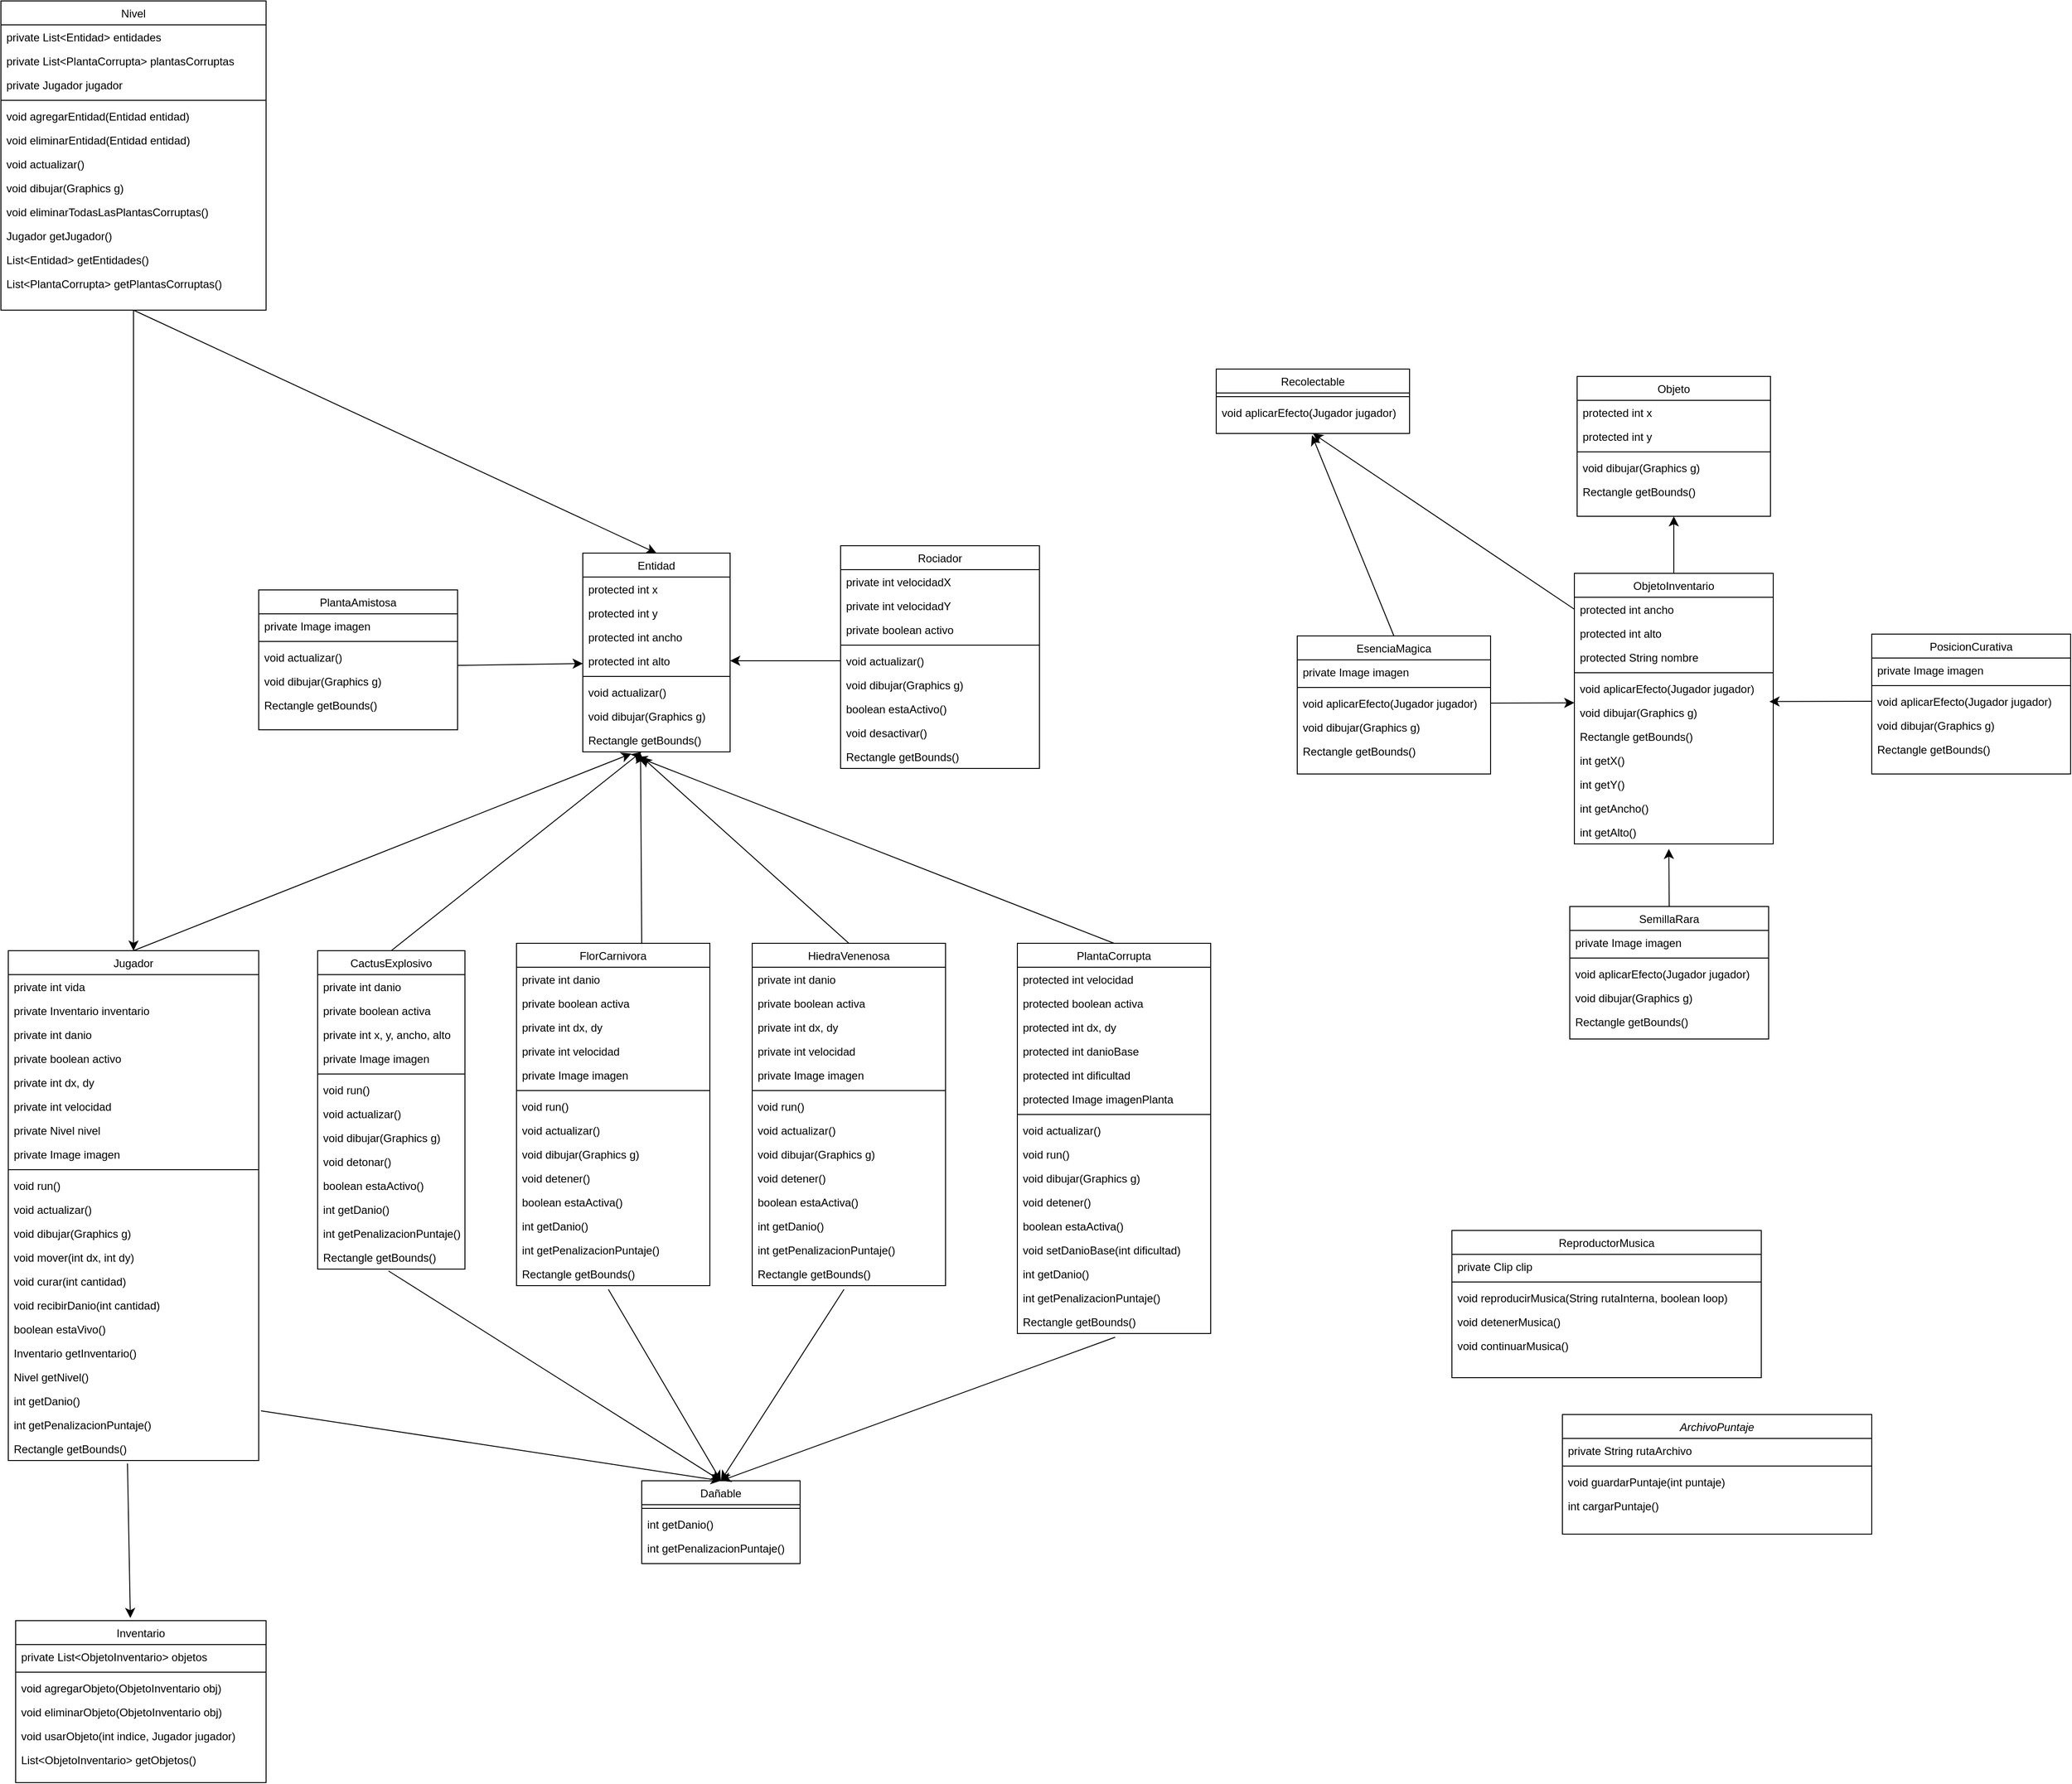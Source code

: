 <mxfile version="26.0.11">
  <diagram id="C5RBs43oDa-KdzZeNtuy" name="Page-1">
    <mxGraphModel dx="3381" dy="4444" grid="1" gridSize="8" guides="1" tooltips="1" connect="1" arrows="1" fold="1" page="1" pageScale="1" pageWidth="2339" pageHeight="3300" math="0" shadow="0">
      <root>
        <mxCell id="WIyWlLk6GJQsqaUBKTNV-0" />
        <mxCell id="WIyWlLk6GJQsqaUBKTNV-1" parent="WIyWlLk6GJQsqaUBKTNV-0" />
        <mxCell id="4PPyOjloCcJi5CjDds-B-236" style="edgeStyle=none;curved=1;rounded=0;orthogonalLoop=1;jettySize=auto;html=1;exitX=0.5;exitY=0;exitDx=0;exitDy=0;fontSize=12;startSize=8;endSize=8;" edge="1" parent="WIyWlLk6GJQsqaUBKTNV-1" source="zkfFHV4jXpPFQw0GAbJ--6" target="4PPyOjloCcJi5CjDds-B-20">
          <mxGeometry relative="1" as="geometry" />
        </mxCell>
        <mxCell id="zkfFHV4jXpPFQw0GAbJ--6" value="CactusExplosivo" style="swimlane;fontStyle=0;align=center;verticalAlign=top;childLayout=stackLayout;horizontal=1;startSize=26;horizontalStack=0;resizeParent=1;resizeLast=0;collapsible=1;marginBottom=0;rounded=0;shadow=0;strokeWidth=1;" parent="WIyWlLk6GJQsqaUBKTNV-1" vertex="1">
          <mxGeometry x="128" y="328" width="160" height="346" as="geometry">
            <mxRectangle x="130" y="380" width="160" height="26" as="alternateBounds" />
          </mxGeometry>
        </mxCell>
        <mxCell id="zkfFHV4jXpPFQw0GAbJ--7" value="private int danio" style="text;align=left;verticalAlign=top;spacingLeft=4;spacingRight=4;overflow=hidden;rotatable=0;points=[[0,0.5],[1,0.5]];portConstraint=eastwest;" parent="zkfFHV4jXpPFQw0GAbJ--6" vertex="1">
          <mxGeometry y="26" width="160" height="26" as="geometry" />
        </mxCell>
        <mxCell id="zkfFHV4jXpPFQw0GAbJ--8" value="private boolean activa" style="text;align=left;verticalAlign=top;spacingLeft=4;spacingRight=4;overflow=hidden;rotatable=0;points=[[0,0.5],[1,0.5]];portConstraint=eastwest;rounded=0;shadow=0;html=0;" parent="zkfFHV4jXpPFQw0GAbJ--6" vertex="1">
          <mxGeometry y="52" width="160" height="26" as="geometry" />
        </mxCell>
        <mxCell id="4PPyOjloCcJi5CjDds-B-6" value="private int x, y, ancho, alto" style="text;align=left;verticalAlign=top;spacingLeft=4;spacingRight=4;overflow=hidden;rotatable=0;points=[[0,0.5],[1,0.5]];portConstraint=eastwest;rounded=0;shadow=0;html=0;" vertex="1" parent="zkfFHV4jXpPFQw0GAbJ--6">
          <mxGeometry y="78" width="160" height="26" as="geometry" />
        </mxCell>
        <mxCell id="4PPyOjloCcJi5CjDds-B-7" value="private Image imagen" style="text;align=left;verticalAlign=top;spacingLeft=4;spacingRight=4;overflow=hidden;rotatable=0;points=[[0,0.5],[1,0.5]];portConstraint=eastwest;rounded=0;shadow=0;html=0;" vertex="1" parent="zkfFHV4jXpPFQw0GAbJ--6">
          <mxGeometry y="104" width="160" height="26" as="geometry" />
        </mxCell>
        <mxCell id="zkfFHV4jXpPFQw0GAbJ--9" value="" style="line;html=1;strokeWidth=1;align=left;verticalAlign=middle;spacingTop=-1;spacingLeft=3;spacingRight=3;rotatable=0;labelPosition=right;points=[];portConstraint=eastwest;" parent="zkfFHV4jXpPFQw0GAbJ--6" vertex="1">
          <mxGeometry y="130" width="160" height="8" as="geometry" />
        </mxCell>
        <mxCell id="zkfFHV4jXpPFQw0GAbJ--11" value="void run()" style="text;align=left;verticalAlign=top;spacingLeft=4;spacingRight=4;overflow=hidden;rotatable=0;points=[[0,0.5],[1,0.5]];portConstraint=eastwest;" parent="zkfFHV4jXpPFQw0GAbJ--6" vertex="1">
          <mxGeometry y="138" width="160" height="26" as="geometry" />
        </mxCell>
        <mxCell id="4PPyOjloCcJi5CjDds-B-8" value="void actualizar()" style="text;align=left;verticalAlign=top;spacingLeft=4;spacingRight=4;overflow=hidden;rotatable=0;points=[[0,0.5],[1,0.5]];portConstraint=eastwest;" vertex="1" parent="zkfFHV4jXpPFQw0GAbJ--6">
          <mxGeometry y="164" width="160" height="26" as="geometry" />
        </mxCell>
        <mxCell id="4PPyOjloCcJi5CjDds-B-9" value="void dibujar(Graphics g)" style="text;align=left;verticalAlign=top;spacingLeft=4;spacingRight=4;overflow=hidden;rotatable=0;points=[[0,0.5],[1,0.5]];portConstraint=eastwest;" vertex="1" parent="zkfFHV4jXpPFQw0GAbJ--6">
          <mxGeometry y="190" width="160" height="26" as="geometry" />
        </mxCell>
        <mxCell id="4PPyOjloCcJi5CjDds-B-10" value="void detonar()" style="text;align=left;verticalAlign=top;spacingLeft=4;spacingRight=4;overflow=hidden;rotatable=0;points=[[0,0.5],[1,0.5]];portConstraint=eastwest;" vertex="1" parent="zkfFHV4jXpPFQw0GAbJ--6">
          <mxGeometry y="216" width="160" height="26" as="geometry" />
        </mxCell>
        <mxCell id="4PPyOjloCcJi5CjDds-B-11" value="boolean estaActivo()" style="text;align=left;verticalAlign=top;spacingLeft=4;spacingRight=4;overflow=hidden;rotatable=0;points=[[0,0.5],[1,0.5]];portConstraint=eastwest;" vertex="1" parent="zkfFHV4jXpPFQw0GAbJ--6">
          <mxGeometry y="242" width="160" height="26" as="geometry" />
        </mxCell>
        <mxCell id="4PPyOjloCcJi5CjDds-B-12" value="int getDanio()" style="text;align=left;verticalAlign=top;spacingLeft=4;spacingRight=4;overflow=hidden;rotatable=0;points=[[0,0.5],[1,0.5]];portConstraint=eastwest;" vertex="1" parent="zkfFHV4jXpPFQw0GAbJ--6">
          <mxGeometry y="268" width="160" height="26" as="geometry" />
        </mxCell>
        <mxCell id="4PPyOjloCcJi5CjDds-B-13" value="int getPenalizacionPuntaje()" style="text;align=left;verticalAlign=top;spacingLeft=4;spacingRight=4;overflow=hidden;rotatable=0;points=[[0,0.5],[1,0.5]];portConstraint=eastwest;" vertex="1" parent="zkfFHV4jXpPFQw0GAbJ--6">
          <mxGeometry y="294" width="160" height="26" as="geometry" />
        </mxCell>
        <mxCell id="4PPyOjloCcJi5CjDds-B-14" value="Rectangle getBounds()" style="text;align=left;verticalAlign=top;spacingLeft=4;spacingRight=4;overflow=hidden;rotatable=0;points=[[0,0.5],[1,0.5]];portConstraint=eastwest;" vertex="1" parent="zkfFHV4jXpPFQw0GAbJ--6">
          <mxGeometry y="320" width="160" height="26" as="geometry" />
        </mxCell>
        <mxCell id="zkfFHV4jXpPFQw0GAbJ--13" value="Entidad" style="swimlane;fontStyle=0;align=center;verticalAlign=top;childLayout=stackLayout;horizontal=1;startSize=26;horizontalStack=0;resizeParent=1;resizeLast=0;collapsible=1;marginBottom=0;rounded=0;shadow=0;strokeWidth=1;" parent="WIyWlLk6GJQsqaUBKTNV-1" vertex="1">
          <mxGeometry x="416" y="-104" width="160" height="216" as="geometry">
            <mxRectangle x="340" y="380" width="170" height="26" as="alternateBounds" />
          </mxGeometry>
        </mxCell>
        <mxCell id="zkfFHV4jXpPFQw0GAbJ--14" value="protected int x" style="text;align=left;verticalAlign=top;spacingLeft=4;spacingRight=4;overflow=hidden;rotatable=0;points=[[0,0.5],[1,0.5]];portConstraint=eastwest;" parent="zkfFHV4jXpPFQw0GAbJ--13" vertex="1">
          <mxGeometry y="26" width="160" height="26" as="geometry" />
        </mxCell>
        <mxCell id="4PPyOjloCcJi5CjDds-B-16" value="protected int y" style="text;align=left;verticalAlign=top;spacingLeft=4;spacingRight=4;overflow=hidden;rotatable=0;points=[[0,0.5],[1,0.5]];portConstraint=eastwest;" vertex="1" parent="zkfFHV4jXpPFQw0GAbJ--13">
          <mxGeometry y="52" width="160" height="26" as="geometry" />
        </mxCell>
        <mxCell id="4PPyOjloCcJi5CjDds-B-17" value="protected int ancho" style="text;align=left;verticalAlign=top;spacingLeft=4;spacingRight=4;overflow=hidden;rotatable=0;points=[[0,0.5],[1,0.5]];portConstraint=eastwest;" vertex="1" parent="zkfFHV4jXpPFQw0GAbJ--13">
          <mxGeometry y="78" width="160" height="26" as="geometry" />
        </mxCell>
        <mxCell id="4PPyOjloCcJi5CjDds-B-18" value="protected int alto" style="text;align=left;verticalAlign=top;spacingLeft=4;spacingRight=4;overflow=hidden;rotatable=0;points=[[0,0.5],[1,0.5]];portConstraint=eastwest;" vertex="1" parent="zkfFHV4jXpPFQw0GAbJ--13">
          <mxGeometry y="104" width="160" height="26" as="geometry" />
        </mxCell>
        <mxCell id="zkfFHV4jXpPFQw0GAbJ--15" value="" style="line;html=1;strokeWidth=1;align=left;verticalAlign=middle;spacingTop=-1;spacingLeft=3;spacingRight=3;rotatable=0;labelPosition=right;points=[];portConstraint=eastwest;" parent="zkfFHV4jXpPFQw0GAbJ--13" vertex="1">
          <mxGeometry y="130" width="160" height="8" as="geometry" />
        </mxCell>
        <mxCell id="4PPyOjloCcJi5CjDds-B-15" value="void actualizar()" style="text;align=left;verticalAlign=top;spacingLeft=4;spacingRight=4;overflow=hidden;rotatable=0;points=[[0,0.5],[1,0.5]];portConstraint=eastwest;" vertex="1" parent="zkfFHV4jXpPFQw0GAbJ--13">
          <mxGeometry y="138" width="160" height="26" as="geometry" />
        </mxCell>
        <mxCell id="4PPyOjloCcJi5CjDds-B-19" value="void dibujar(Graphics g)" style="text;align=left;verticalAlign=top;spacingLeft=4;spacingRight=4;overflow=hidden;rotatable=0;points=[[0,0.5],[1,0.5]];portConstraint=eastwest;" vertex="1" parent="zkfFHV4jXpPFQw0GAbJ--13">
          <mxGeometry y="164" width="160" height="26" as="geometry" />
        </mxCell>
        <mxCell id="4PPyOjloCcJi5CjDds-B-20" value="Rectangle getBounds()" style="text;align=left;verticalAlign=top;spacingLeft=4;spacingRight=4;overflow=hidden;rotatable=0;points=[[0,0.5],[1,0.5]];portConstraint=eastwest;" vertex="1" parent="zkfFHV4jXpPFQw0GAbJ--13">
          <mxGeometry y="190" width="160" height="26" as="geometry" />
        </mxCell>
        <mxCell id="zkfFHV4jXpPFQw0GAbJ--17" value="Dañable" style="swimlane;fontStyle=0;align=center;verticalAlign=top;childLayout=stackLayout;horizontal=1;startSize=26;horizontalStack=0;resizeParent=1;resizeLast=0;collapsible=1;marginBottom=0;rounded=0;shadow=0;strokeWidth=1;" parent="WIyWlLk6GJQsqaUBKTNV-1" vertex="1">
          <mxGeometry x="480" y="904" width="172" height="90" as="geometry">
            <mxRectangle x="550" y="140" width="160" height="26" as="alternateBounds" />
          </mxGeometry>
        </mxCell>
        <mxCell id="zkfFHV4jXpPFQw0GAbJ--23" value="" style="line;html=1;strokeWidth=1;align=left;verticalAlign=middle;spacingTop=-1;spacingLeft=3;spacingRight=3;rotatable=0;labelPosition=right;points=[];portConstraint=eastwest;" parent="zkfFHV4jXpPFQw0GAbJ--17" vertex="1">
          <mxGeometry y="26" width="172" height="8" as="geometry" />
        </mxCell>
        <mxCell id="zkfFHV4jXpPFQw0GAbJ--24" value="int getDanio()" style="text;align=left;verticalAlign=top;spacingLeft=4;spacingRight=4;overflow=hidden;rotatable=0;points=[[0,0.5],[1,0.5]];portConstraint=eastwest;" parent="zkfFHV4jXpPFQw0GAbJ--17" vertex="1">
          <mxGeometry y="34" width="172" height="26" as="geometry" />
        </mxCell>
        <mxCell id="zkfFHV4jXpPFQw0GAbJ--25" value="int getPenalizacionPuntaje()" style="text;align=left;verticalAlign=top;spacingLeft=4;spacingRight=4;overflow=hidden;rotatable=0;points=[[0,0.5],[1,0.5]];portConstraint=eastwest;" parent="zkfFHV4jXpPFQw0GAbJ--17" vertex="1">
          <mxGeometry y="60" width="172" height="26" as="geometry" />
        </mxCell>
        <mxCell id="4PPyOjloCcJi5CjDds-B-2" value="Recolectable" style="swimlane;fontStyle=0;align=center;verticalAlign=top;childLayout=stackLayout;horizontal=1;startSize=26;horizontalStack=0;resizeParent=1;resizeLast=0;collapsible=1;marginBottom=0;rounded=0;shadow=0;strokeWidth=1;" vertex="1" parent="WIyWlLk6GJQsqaUBKTNV-1">
          <mxGeometry x="1104" y="-304" width="210" height="70" as="geometry">
            <mxRectangle x="550" y="140" width="160" height="26" as="alternateBounds" />
          </mxGeometry>
        </mxCell>
        <mxCell id="4PPyOjloCcJi5CjDds-B-3" value="" style="line;html=1;strokeWidth=1;align=left;verticalAlign=middle;spacingTop=-1;spacingLeft=3;spacingRight=3;rotatable=0;labelPosition=right;points=[];portConstraint=eastwest;" vertex="1" parent="4PPyOjloCcJi5CjDds-B-2">
          <mxGeometry y="26" width="210" height="8" as="geometry" />
        </mxCell>
        <mxCell id="4PPyOjloCcJi5CjDds-B-5" value="void aplicarEfecto(Jugador jugador)" style="text;align=left;verticalAlign=top;spacingLeft=4;spacingRight=4;overflow=hidden;rotatable=0;points=[[0,0.5],[1,0.5]];portConstraint=eastwest;" vertex="1" parent="4PPyOjloCcJi5CjDds-B-2">
          <mxGeometry y="34" width="210" height="26" as="geometry" />
        </mxCell>
        <mxCell id="4PPyOjloCcJi5CjDds-B-249" style="edgeStyle=none;curved=1;rounded=0;orthogonalLoop=1;jettySize=auto;html=1;exitX=0.5;exitY=0;exitDx=0;exitDy=0;fontSize=12;startSize=8;endSize=8;" edge="1" parent="WIyWlLk6GJQsqaUBKTNV-1" source="4PPyOjloCcJi5CjDds-B-21">
          <mxGeometry relative="1" as="geometry">
            <mxPoint x="1208" y="-232" as="targetPoint" />
          </mxGeometry>
        </mxCell>
        <mxCell id="4PPyOjloCcJi5CjDds-B-21" value="EsenciaMagica" style="swimlane;fontStyle=0;align=center;verticalAlign=top;childLayout=stackLayout;horizontal=1;startSize=26;horizontalStack=0;resizeParent=1;resizeLast=0;collapsible=1;marginBottom=0;rounded=0;shadow=0;strokeWidth=1;" vertex="1" parent="WIyWlLk6GJQsqaUBKTNV-1">
          <mxGeometry x="1192" y="-14" width="210" height="150" as="geometry">
            <mxRectangle x="340" y="380" width="170" height="26" as="alternateBounds" />
          </mxGeometry>
        </mxCell>
        <mxCell id="4PPyOjloCcJi5CjDds-B-22" value="private Image imagen" style="text;align=left;verticalAlign=top;spacingLeft=4;spacingRight=4;overflow=hidden;rotatable=0;points=[[0,0.5],[1,0.5]];portConstraint=eastwest;" vertex="1" parent="4PPyOjloCcJi5CjDds-B-21">
          <mxGeometry y="26" width="210" height="26" as="geometry" />
        </mxCell>
        <mxCell id="4PPyOjloCcJi5CjDds-B-26" value="" style="line;html=1;strokeWidth=1;align=left;verticalAlign=middle;spacingTop=-1;spacingLeft=3;spacingRight=3;rotatable=0;labelPosition=right;points=[];portConstraint=eastwest;" vertex="1" parent="4PPyOjloCcJi5CjDds-B-21">
          <mxGeometry y="52" width="210" height="8" as="geometry" />
        </mxCell>
        <mxCell id="4PPyOjloCcJi5CjDds-B-27" value="void aplicarEfecto(Jugador jugador)" style="text;align=left;verticalAlign=top;spacingLeft=4;spacingRight=4;overflow=hidden;rotatable=0;points=[[0,0.5],[1,0.5]];portConstraint=eastwest;" vertex="1" parent="4PPyOjloCcJi5CjDds-B-21">
          <mxGeometry y="60" width="210" height="26" as="geometry" />
        </mxCell>
        <mxCell id="4PPyOjloCcJi5CjDds-B-28" value="void dibujar(Graphics g)" style="text;align=left;verticalAlign=top;spacingLeft=4;spacingRight=4;overflow=hidden;rotatable=0;points=[[0,0.5],[1,0.5]];portConstraint=eastwest;" vertex="1" parent="4PPyOjloCcJi5CjDds-B-21">
          <mxGeometry y="86" width="210" height="26" as="geometry" />
        </mxCell>
        <mxCell id="4PPyOjloCcJi5CjDds-B-29" value="Rectangle getBounds()" style="text;align=left;verticalAlign=top;spacingLeft=4;spacingRight=4;overflow=hidden;rotatable=0;points=[[0,0.5],[1,0.5]];portConstraint=eastwest;" vertex="1" parent="4PPyOjloCcJi5CjDds-B-21">
          <mxGeometry y="112" width="210" height="26" as="geometry" />
        </mxCell>
        <mxCell id="4PPyOjloCcJi5CjDds-B-30" value="FlorCarnivora" style="swimlane;fontStyle=0;align=center;verticalAlign=top;childLayout=stackLayout;horizontal=1;startSize=26;horizontalStack=0;resizeParent=1;resizeLast=0;collapsible=1;marginBottom=0;rounded=0;shadow=0;strokeWidth=1;" vertex="1" parent="WIyWlLk6GJQsqaUBKTNV-1">
          <mxGeometry x="344" y="320" width="210" height="372" as="geometry">
            <mxRectangle x="340" y="380" width="170" height="26" as="alternateBounds" />
          </mxGeometry>
        </mxCell>
        <mxCell id="4PPyOjloCcJi5CjDds-B-31" value="private int danio" style="text;align=left;verticalAlign=top;spacingLeft=4;spacingRight=4;overflow=hidden;rotatable=0;points=[[0,0.5],[1,0.5]];portConstraint=eastwest;" vertex="1" parent="4PPyOjloCcJi5CjDds-B-30">
          <mxGeometry y="26" width="210" height="26" as="geometry" />
        </mxCell>
        <mxCell id="4PPyOjloCcJi5CjDds-B-36" value="private boolean activa" style="text;align=left;verticalAlign=top;spacingLeft=4;spacingRight=4;overflow=hidden;rotatable=0;points=[[0,0.5],[1,0.5]];portConstraint=eastwest;" vertex="1" parent="4PPyOjloCcJi5CjDds-B-30">
          <mxGeometry y="52" width="210" height="26" as="geometry" />
        </mxCell>
        <mxCell id="4PPyOjloCcJi5CjDds-B-37" value="private int dx, dy" style="text;align=left;verticalAlign=top;spacingLeft=4;spacingRight=4;overflow=hidden;rotatable=0;points=[[0,0.5],[1,0.5]];portConstraint=eastwest;" vertex="1" parent="4PPyOjloCcJi5CjDds-B-30">
          <mxGeometry y="78" width="210" height="26" as="geometry" />
        </mxCell>
        <mxCell id="4PPyOjloCcJi5CjDds-B-38" value="private int velocidad" style="text;align=left;verticalAlign=top;spacingLeft=4;spacingRight=4;overflow=hidden;rotatable=0;points=[[0,0.5],[1,0.5]];portConstraint=eastwest;" vertex="1" parent="4PPyOjloCcJi5CjDds-B-30">
          <mxGeometry y="104" width="210" height="26" as="geometry" />
        </mxCell>
        <mxCell id="4PPyOjloCcJi5CjDds-B-39" value="private Image imagen" style="text;align=left;verticalAlign=top;spacingLeft=4;spacingRight=4;overflow=hidden;rotatable=0;points=[[0,0.5],[1,0.5]];portConstraint=eastwest;" vertex="1" parent="4PPyOjloCcJi5CjDds-B-30">
          <mxGeometry y="130" width="210" height="26" as="geometry" />
        </mxCell>
        <mxCell id="4PPyOjloCcJi5CjDds-B-32" value="" style="line;html=1;strokeWidth=1;align=left;verticalAlign=middle;spacingTop=-1;spacingLeft=3;spacingRight=3;rotatable=0;labelPosition=right;points=[];portConstraint=eastwest;" vertex="1" parent="4PPyOjloCcJi5CjDds-B-30">
          <mxGeometry y="156" width="210" height="8" as="geometry" />
        </mxCell>
        <mxCell id="4PPyOjloCcJi5CjDds-B-33" value="void run()" style="text;align=left;verticalAlign=top;spacingLeft=4;spacingRight=4;overflow=hidden;rotatable=0;points=[[0,0.5],[1,0.5]];portConstraint=eastwest;" vertex="1" parent="4PPyOjloCcJi5CjDds-B-30">
          <mxGeometry y="164" width="210" height="26" as="geometry" />
        </mxCell>
        <mxCell id="4PPyOjloCcJi5CjDds-B-34" value="void actualizar()" style="text;align=left;verticalAlign=top;spacingLeft=4;spacingRight=4;overflow=hidden;rotatable=0;points=[[0,0.5],[1,0.5]];portConstraint=eastwest;" vertex="1" parent="4PPyOjloCcJi5CjDds-B-30">
          <mxGeometry y="190" width="210" height="26" as="geometry" />
        </mxCell>
        <mxCell id="4PPyOjloCcJi5CjDds-B-35" value="void dibujar(Graphics g)" style="text;align=left;verticalAlign=top;spacingLeft=4;spacingRight=4;overflow=hidden;rotatable=0;points=[[0,0.5],[1,0.5]];portConstraint=eastwest;" vertex="1" parent="4PPyOjloCcJi5CjDds-B-30">
          <mxGeometry y="216" width="210" height="26" as="geometry" />
        </mxCell>
        <mxCell id="4PPyOjloCcJi5CjDds-B-40" value="void detener()" style="text;align=left;verticalAlign=top;spacingLeft=4;spacingRight=4;overflow=hidden;rotatable=0;points=[[0,0.5],[1,0.5]];portConstraint=eastwest;" vertex="1" parent="4PPyOjloCcJi5CjDds-B-30">
          <mxGeometry y="242" width="210" height="26" as="geometry" />
        </mxCell>
        <mxCell id="4PPyOjloCcJi5CjDds-B-41" value="boolean estaActiva()" style="text;align=left;verticalAlign=top;spacingLeft=4;spacingRight=4;overflow=hidden;rotatable=0;points=[[0,0.5],[1,0.5]];portConstraint=eastwest;" vertex="1" parent="4PPyOjloCcJi5CjDds-B-30">
          <mxGeometry y="268" width="210" height="26" as="geometry" />
        </mxCell>
        <mxCell id="4PPyOjloCcJi5CjDds-B-42" value="int getDanio()" style="text;align=left;verticalAlign=top;spacingLeft=4;spacingRight=4;overflow=hidden;rotatable=0;points=[[0,0.5],[1,0.5]];portConstraint=eastwest;" vertex="1" parent="4PPyOjloCcJi5CjDds-B-30">
          <mxGeometry y="294" width="210" height="26" as="geometry" />
        </mxCell>
        <mxCell id="4PPyOjloCcJi5CjDds-B-43" value="int getPenalizacionPuntaje()" style="text;align=left;verticalAlign=top;spacingLeft=4;spacingRight=4;overflow=hidden;rotatable=0;points=[[0,0.5],[1,0.5]];portConstraint=eastwest;" vertex="1" parent="4PPyOjloCcJi5CjDds-B-30">
          <mxGeometry y="320" width="210" height="26" as="geometry" />
        </mxCell>
        <mxCell id="4PPyOjloCcJi5CjDds-B-44" value="Rectangle getBounds()" style="text;align=left;verticalAlign=top;spacingLeft=4;spacingRight=4;overflow=hidden;rotatable=0;points=[[0,0.5],[1,0.5]];portConstraint=eastwest;" vertex="1" parent="4PPyOjloCcJi5CjDds-B-30">
          <mxGeometry y="346" width="210" height="26" as="geometry" />
        </mxCell>
        <mxCell id="4PPyOjloCcJi5CjDds-B-45" value="HiedraVenenosa" style="swimlane;fontStyle=0;align=center;verticalAlign=top;childLayout=stackLayout;horizontal=1;startSize=26;horizontalStack=0;resizeParent=1;resizeLast=0;collapsible=1;marginBottom=0;rounded=0;shadow=0;strokeWidth=1;" vertex="1" parent="WIyWlLk6GJQsqaUBKTNV-1">
          <mxGeometry x="600" y="320" width="210" height="372" as="geometry">
            <mxRectangle x="340" y="380" width="170" height="26" as="alternateBounds" />
          </mxGeometry>
        </mxCell>
        <mxCell id="4PPyOjloCcJi5CjDds-B-46" value="private int danio" style="text;align=left;verticalAlign=top;spacingLeft=4;spacingRight=4;overflow=hidden;rotatable=0;points=[[0,0.5],[1,0.5]];portConstraint=eastwest;" vertex="1" parent="4PPyOjloCcJi5CjDds-B-45">
          <mxGeometry y="26" width="210" height="26" as="geometry" />
        </mxCell>
        <mxCell id="4PPyOjloCcJi5CjDds-B-47" value="private boolean activa" style="text;align=left;verticalAlign=top;spacingLeft=4;spacingRight=4;overflow=hidden;rotatable=0;points=[[0,0.5],[1,0.5]];portConstraint=eastwest;" vertex="1" parent="4PPyOjloCcJi5CjDds-B-45">
          <mxGeometry y="52" width="210" height="26" as="geometry" />
        </mxCell>
        <mxCell id="4PPyOjloCcJi5CjDds-B-48" value="private int dx, dy" style="text;align=left;verticalAlign=top;spacingLeft=4;spacingRight=4;overflow=hidden;rotatable=0;points=[[0,0.5],[1,0.5]];portConstraint=eastwest;" vertex="1" parent="4PPyOjloCcJi5CjDds-B-45">
          <mxGeometry y="78" width="210" height="26" as="geometry" />
        </mxCell>
        <mxCell id="4PPyOjloCcJi5CjDds-B-49" value="private int velocidad" style="text;align=left;verticalAlign=top;spacingLeft=4;spacingRight=4;overflow=hidden;rotatable=0;points=[[0,0.5],[1,0.5]];portConstraint=eastwest;" vertex="1" parent="4PPyOjloCcJi5CjDds-B-45">
          <mxGeometry y="104" width="210" height="26" as="geometry" />
        </mxCell>
        <mxCell id="4PPyOjloCcJi5CjDds-B-50" value="private Image imagen" style="text;align=left;verticalAlign=top;spacingLeft=4;spacingRight=4;overflow=hidden;rotatable=0;points=[[0,0.5],[1,0.5]];portConstraint=eastwest;" vertex="1" parent="4PPyOjloCcJi5CjDds-B-45">
          <mxGeometry y="130" width="210" height="26" as="geometry" />
        </mxCell>
        <mxCell id="4PPyOjloCcJi5CjDds-B-51" value="" style="line;html=1;strokeWidth=1;align=left;verticalAlign=middle;spacingTop=-1;spacingLeft=3;spacingRight=3;rotatable=0;labelPosition=right;points=[];portConstraint=eastwest;" vertex="1" parent="4PPyOjloCcJi5CjDds-B-45">
          <mxGeometry y="156" width="210" height="8" as="geometry" />
        </mxCell>
        <mxCell id="4PPyOjloCcJi5CjDds-B-52" value="void run()" style="text;align=left;verticalAlign=top;spacingLeft=4;spacingRight=4;overflow=hidden;rotatable=0;points=[[0,0.5],[1,0.5]];portConstraint=eastwest;" vertex="1" parent="4PPyOjloCcJi5CjDds-B-45">
          <mxGeometry y="164" width="210" height="26" as="geometry" />
        </mxCell>
        <mxCell id="4PPyOjloCcJi5CjDds-B-53" value="void actualizar()" style="text;align=left;verticalAlign=top;spacingLeft=4;spacingRight=4;overflow=hidden;rotatable=0;points=[[0,0.5],[1,0.5]];portConstraint=eastwest;" vertex="1" parent="4PPyOjloCcJi5CjDds-B-45">
          <mxGeometry y="190" width="210" height="26" as="geometry" />
        </mxCell>
        <mxCell id="4PPyOjloCcJi5CjDds-B-54" value="void dibujar(Graphics g)" style="text;align=left;verticalAlign=top;spacingLeft=4;spacingRight=4;overflow=hidden;rotatable=0;points=[[0,0.5],[1,0.5]];portConstraint=eastwest;" vertex="1" parent="4PPyOjloCcJi5CjDds-B-45">
          <mxGeometry y="216" width="210" height="26" as="geometry" />
        </mxCell>
        <mxCell id="4PPyOjloCcJi5CjDds-B-55" value="void detener()" style="text;align=left;verticalAlign=top;spacingLeft=4;spacingRight=4;overflow=hidden;rotatable=0;points=[[0,0.5],[1,0.5]];portConstraint=eastwest;" vertex="1" parent="4PPyOjloCcJi5CjDds-B-45">
          <mxGeometry y="242" width="210" height="26" as="geometry" />
        </mxCell>
        <mxCell id="4PPyOjloCcJi5CjDds-B-56" value="boolean estaActiva()" style="text;align=left;verticalAlign=top;spacingLeft=4;spacingRight=4;overflow=hidden;rotatable=0;points=[[0,0.5],[1,0.5]];portConstraint=eastwest;" vertex="1" parent="4PPyOjloCcJi5CjDds-B-45">
          <mxGeometry y="268" width="210" height="26" as="geometry" />
        </mxCell>
        <mxCell id="4PPyOjloCcJi5CjDds-B-57" value="int getDanio()" style="text;align=left;verticalAlign=top;spacingLeft=4;spacingRight=4;overflow=hidden;rotatable=0;points=[[0,0.5],[1,0.5]];portConstraint=eastwest;" vertex="1" parent="4PPyOjloCcJi5CjDds-B-45">
          <mxGeometry y="294" width="210" height="26" as="geometry" />
        </mxCell>
        <mxCell id="4PPyOjloCcJi5CjDds-B-58" value="int getPenalizacionPuntaje()" style="text;align=left;verticalAlign=top;spacingLeft=4;spacingRight=4;overflow=hidden;rotatable=0;points=[[0,0.5],[1,0.5]];portConstraint=eastwest;" vertex="1" parent="4PPyOjloCcJi5CjDds-B-45">
          <mxGeometry y="320" width="210" height="26" as="geometry" />
        </mxCell>
        <mxCell id="4PPyOjloCcJi5CjDds-B-59" value="Rectangle getBounds()" style="text;align=left;verticalAlign=top;spacingLeft=4;spacingRight=4;overflow=hidden;rotatable=0;points=[[0,0.5],[1,0.5]];portConstraint=eastwest;" vertex="1" parent="4PPyOjloCcJi5CjDds-B-45">
          <mxGeometry y="346" width="210" height="26" as="geometry" />
        </mxCell>
        <mxCell id="4PPyOjloCcJi5CjDds-B-60" value="Inventario" style="swimlane;fontStyle=0;align=center;verticalAlign=top;childLayout=stackLayout;horizontal=1;startSize=26;horizontalStack=0;resizeParent=1;resizeLast=0;collapsible=1;marginBottom=0;rounded=0;shadow=0;strokeWidth=1;" vertex="1" parent="WIyWlLk6GJQsqaUBKTNV-1">
          <mxGeometry x="-200" y="1056" width="272" height="176" as="geometry">
            <mxRectangle x="340" y="380" width="170" height="26" as="alternateBounds" />
          </mxGeometry>
        </mxCell>
        <mxCell id="4PPyOjloCcJi5CjDds-B-61" value="private List&lt;ObjetoInventario&gt; objetos" style="text;align=left;verticalAlign=top;spacingLeft=4;spacingRight=4;overflow=hidden;rotatable=0;points=[[0,0.5],[1,0.5]];portConstraint=eastwest;" vertex="1" parent="4PPyOjloCcJi5CjDds-B-60">
          <mxGeometry y="26" width="272" height="26" as="geometry" />
        </mxCell>
        <mxCell id="4PPyOjloCcJi5CjDds-B-66" value="" style="line;html=1;strokeWidth=1;align=left;verticalAlign=middle;spacingTop=-1;spacingLeft=3;spacingRight=3;rotatable=0;labelPosition=right;points=[];portConstraint=eastwest;" vertex="1" parent="4PPyOjloCcJi5CjDds-B-60">
          <mxGeometry y="52" width="272" height="8" as="geometry" />
        </mxCell>
        <mxCell id="4PPyOjloCcJi5CjDds-B-67" value="void agregarObjeto(ObjetoInventario obj)" style="text;align=left;verticalAlign=top;spacingLeft=4;spacingRight=4;overflow=hidden;rotatable=0;points=[[0,0.5],[1,0.5]];portConstraint=eastwest;" vertex="1" parent="4PPyOjloCcJi5CjDds-B-60">
          <mxGeometry y="60" width="272" height="26" as="geometry" />
        </mxCell>
        <mxCell id="4PPyOjloCcJi5CjDds-B-68" value="void eliminarObjeto(ObjetoInventario obj)" style="text;align=left;verticalAlign=top;spacingLeft=4;spacingRight=4;overflow=hidden;rotatable=0;points=[[0,0.5],[1,0.5]];portConstraint=eastwest;" vertex="1" parent="4PPyOjloCcJi5CjDds-B-60">
          <mxGeometry y="86" width="272" height="26" as="geometry" />
        </mxCell>
        <mxCell id="4PPyOjloCcJi5CjDds-B-69" value="void usarObjeto(int indice, Jugador jugador)" style="text;align=left;verticalAlign=top;spacingLeft=4;spacingRight=4;overflow=hidden;rotatable=0;points=[[0,0.5],[1,0.5]];portConstraint=eastwest;" vertex="1" parent="4PPyOjloCcJi5CjDds-B-60">
          <mxGeometry y="112" width="272" height="26" as="geometry" />
        </mxCell>
        <mxCell id="4PPyOjloCcJi5CjDds-B-70" value="List&lt;ObjetoInventario&gt; getObjetos()" style="text;align=left;verticalAlign=top;spacingLeft=4;spacingRight=4;overflow=hidden;rotatable=0;points=[[0,0.5],[1,0.5]];portConstraint=eastwest;" vertex="1" parent="4PPyOjloCcJi5CjDds-B-60">
          <mxGeometry y="138" width="272" height="26" as="geometry" />
        </mxCell>
        <mxCell id="4PPyOjloCcJi5CjDds-B-75" value="Jugador" style="swimlane;fontStyle=0;align=center;verticalAlign=top;childLayout=stackLayout;horizontal=1;startSize=26;horizontalStack=0;resizeParent=1;resizeLast=0;collapsible=1;marginBottom=0;rounded=0;shadow=0;strokeWidth=1;" vertex="1" parent="WIyWlLk6GJQsqaUBKTNV-1">
          <mxGeometry x="-208" y="328" width="272" height="554" as="geometry">
            <mxRectangle x="340" y="380" width="170" height="26" as="alternateBounds" />
          </mxGeometry>
        </mxCell>
        <mxCell id="4PPyOjloCcJi5CjDds-B-76" value="private int vida" style="text;align=left;verticalAlign=top;spacingLeft=4;spacingRight=4;overflow=hidden;rotatable=0;points=[[0,0.5],[1,0.5]];portConstraint=eastwest;" vertex="1" parent="4PPyOjloCcJi5CjDds-B-75">
          <mxGeometry y="26" width="272" height="26" as="geometry" />
        </mxCell>
        <mxCell id="4PPyOjloCcJi5CjDds-B-82" value="private Inventario inventario" style="text;align=left;verticalAlign=top;spacingLeft=4;spacingRight=4;overflow=hidden;rotatable=0;points=[[0,0.5],[1,0.5]];portConstraint=eastwest;" vertex="1" parent="4PPyOjloCcJi5CjDds-B-75">
          <mxGeometry y="52" width="272" height="26" as="geometry" />
        </mxCell>
        <mxCell id="4PPyOjloCcJi5CjDds-B-84" value="private int danio" style="text;align=left;verticalAlign=top;spacingLeft=4;spacingRight=4;overflow=hidden;rotatable=0;points=[[0,0.5],[1,0.5]];portConstraint=eastwest;" vertex="1" parent="4PPyOjloCcJi5CjDds-B-75">
          <mxGeometry y="78" width="272" height="26" as="geometry" />
        </mxCell>
        <mxCell id="4PPyOjloCcJi5CjDds-B-83" value="private boolean activo" style="text;align=left;verticalAlign=top;spacingLeft=4;spacingRight=4;overflow=hidden;rotatable=0;points=[[0,0.5],[1,0.5]];portConstraint=eastwest;" vertex="1" parent="4PPyOjloCcJi5CjDds-B-75">
          <mxGeometry y="104" width="272" height="26" as="geometry" />
        </mxCell>
        <mxCell id="4PPyOjloCcJi5CjDds-B-85" value="private int dx, dy" style="text;align=left;verticalAlign=top;spacingLeft=4;spacingRight=4;overflow=hidden;rotatable=0;points=[[0,0.5],[1,0.5]];portConstraint=eastwest;" vertex="1" parent="4PPyOjloCcJi5CjDds-B-75">
          <mxGeometry y="130" width="272" height="26" as="geometry" />
        </mxCell>
        <mxCell id="4PPyOjloCcJi5CjDds-B-86" value="private int velocidad" style="text;align=left;verticalAlign=top;spacingLeft=4;spacingRight=4;overflow=hidden;rotatable=0;points=[[0,0.5],[1,0.5]];portConstraint=eastwest;" vertex="1" parent="4PPyOjloCcJi5CjDds-B-75">
          <mxGeometry y="156" width="272" height="26" as="geometry" />
        </mxCell>
        <mxCell id="4PPyOjloCcJi5CjDds-B-88" value="private Nivel nivel" style="text;align=left;verticalAlign=top;spacingLeft=4;spacingRight=4;overflow=hidden;rotatable=0;points=[[0,0.5],[1,0.5]];portConstraint=eastwest;" vertex="1" parent="4PPyOjloCcJi5CjDds-B-75">
          <mxGeometry y="182" width="272" height="26" as="geometry" />
        </mxCell>
        <mxCell id="4PPyOjloCcJi5CjDds-B-87" value="private Image imagen" style="text;align=left;verticalAlign=top;spacingLeft=4;spacingRight=4;overflow=hidden;rotatable=0;points=[[0,0.5],[1,0.5]];portConstraint=eastwest;" vertex="1" parent="4PPyOjloCcJi5CjDds-B-75">
          <mxGeometry y="208" width="272" height="26" as="geometry" />
        </mxCell>
        <mxCell id="4PPyOjloCcJi5CjDds-B-77" value="" style="line;html=1;strokeWidth=1;align=left;verticalAlign=middle;spacingTop=-1;spacingLeft=3;spacingRight=3;rotatable=0;labelPosition=right;points=[];portConstraint=eastwest;" vertex="1" parent="4PPyOjloCcJi5CjDds-B-75">
          <mxGeometry y="234" width="272" height="8" as="geometry" />
        </mxCell>
        <mxCell id="4PPyOjloCcJi5CjDds-B-78" value="void run()" style="text;align=left;verticalAlign=top;spacingLeft=4;spacingRight=4;overflow=hidden;rotatable=0;points=[[0,0.5],[1,0.5]];portConstraint=eastwest;" vertex="1" parent="4PPyOjloCcJi5CjDds-B-75">
          <mxGeometry y="242" width="272" height="26" as="geometry" />
        </mxCell>
        <mxCell id="4PPyOjloCcJi5CjDds-B-79" value="void actualizar()" style="text;align=left;verticalAlign=top;spacingLeft=4;spacingRight=4;overflow=hidden;rotatable=0;points=[[0,0.5],[1,0.5]];portConstraint=eastwest;" vertex="1" parent="4PPyOjloCcJi5CjDds-B-75">
          <mxGeometry y="268" width="272" height="26" as="geometry" />
        </mxCell>
        <mxCell id="4PPyOjloCcJi5CjDds-B-80" value="void dibujar(Graphics g)" style="text;align=left;verticalAlign=top;spacingLeft=4;spacingRight=4;overflow=hidden;rotatable=0;points=[[0,0.5],[1,0.5]];portConstraint=eastwest;" vertex="1" parent="4PPyOjloCcJi5CjDds-B-75">
          <mxGeometry y="294" width="272" height="26" as="geometry" />
        </mxCell>
        <mxCell id="4PPyOjloCcJi5CjDds-B-81" value="void mover(int dx, int dy)" style="text;align=left;verticalAlign=top;spacingLeft=4;spacingRight=4;overflow=hidden;rotatable=0;points=[[0,0.5],[1,0.5]];portConstraint=eastwest;" vertex="1" parent="4PPyOjloCcJi5CjDds-B-75">
          <mxGeometry y="320" width="272" height="26" as="geometry" />
        </mxCell>
        <mxCell id="4PPyOjloCcJi5CjDds-B-89" value="void curar(int cantidad)" style="text;align=left;verticalAlign=top;spacingLeft=4;spacingRight=4;overflow=hidden;rotatable=0;points=[[0,0.5],[1,0.5]];portConstraint=eastwest;" vertex="1" parent="4PPyOjloCcJi5CjDds-B-75">
          <mxGeometry y="346" width="272" height="26" as="geometry" />
        </mxCell>
        <mxCell id="4PPyOjloCcJi5CjDds-B-90" value="void recibirDanio(int cantidad)" style="text;align=left;verticalAlign=top;spacingLeft=4;spacingRight=4;overflow=hidden;rotatable=0;points=[[0,0.5],[1,0.5]];portConstraint=eastwest;" vertex="1" parent="4PPyOjloCcJi5CjDds-B-75">
          <mxGeometry y="372" width="272" height="26" as="geometry" />
        </mxCell>
        <mxCell id="4PPyOjloCcJi5CjDds-B-91" value="boolean estaVivo()" style="text;align=left;verticalAlign=top;spacingLeft=4;spacingRight=4;overflow=hidden;rotatable=0;points=[[0,0.5],[1,0.5]];portConstraint=eastwest;" vertex="1" parent="4PPyOjloCcJi5CjDds-B-75">
          <mxGeometry y="398" width="272" height="26" as="geometry" />
        </mxCell>
        <mxCell id="4PPyOjloCcJi5CjDds-B-92" value="Inventario getInventario()" style="text;align=left;verticalAlign=top;spacingLeft=4;spacingRight=4;overflow=hidden;rotatable=0;points=[[0,0.5],[1,0.5]];portConstraint=eastwest;" vertex="1" parent="4PPyOjloCcJi5CjDds-B-75">
          <mxGeometry y="424" width="272" height="26" as="geometry" />
        </mxCell>
        <mxCell id="4PPyOjloCcJi5CjDds-B-93" value="Nivel getNivel()" style="text;align=left;verticalAlign=top;spacingLeft=4;spacingRight=4;overflow=hidden;rotatable=0;points=[[0,0.5],[1,0.5]];portConstraint=eastwest;" vertex="1" parent="4PPyOjloCcJi5CjDds-B-75">
          <mxGeometry y="450" width="272" height="26" as="geometry" />
        </mxCell>
        <mxCell id="4PPyOjloCcJi5CjDds-B-94" value="int getDanio()" style="text;align=left;verticalAlign=top;spacingLeft=4;spacingRight=4;overflow=hidden;rotatable=0;points=[[0,0.5],[1,0.5]];portConstraint=eastwest;" vertex="1" parent="4PPyOjloCcJi5CjDds-B-75">
          <mxGeometry y="476" width="272" height="26" as="geometry" />
        </mxCell>
        <mxCell id="4PPyOjloCcJi5CjDds-B-95" value="int getPenalizacionPuntaje()" style="text;align=left;verticalAlign=top;spacingLeft=4;spacingRight=4;overflow=hidden;rotatable=0;points=[[0,0.5],[1,0.5]];portConstraint=eastwest;" vertex="1" parent="4PPyOjloCcJi5CjDds-B-75">
          <mxGeometry y="502" width="272" height="26" as="geometry" />
        </mxCell>
        <mxCell id="4PPyOjloCcJi5CjDds-B-96" value="Rectangle getBounds()" style="text;align=left;verticalAlign=top;spacingLeft=4;spacingRight=4;overflow=hidden;rotatable=0;points=[[0,0.5],[1,0.5]];portConstraint=eastwest;" vertex="1" parent="4PPyOjloCcJi5CjDds-B-75">
          <mxGeometry y="528" width="272" height="26" as="geometry" />
        </mxCell>
        <mxCell id="4PPyOjloCcJi5CjDds-B-251" style="edgeStyle=none;curved=1;rounded=0;orthogonalLoop=1;jettySize=auto;html=1;exitX=0.5;exitY=1;exitDx=0;exitDy=0;entryX=0.5;entryY=0;entryDx=0;entryDy=0;fontSize=12;startSize=8;endSize=8;" edge="1" parent="WIyWlLk6GJQsqaUBKTNV-1" source="4PPyOjloCcJi5CjDds-B-97" target="4PPyOjloCcJi5CjDds-B-75">
          <mxGeometry relative="1" as="geometry" />
        </mxCell>
        <mxCell id="4PPyOjloCcJi5CjDds-B-252" style="edgeStyle=none;curved=1;rounded=0;orthogonalLoop=1;jettySize=auto;html=1;exitX=0.5;exitY=1;exitDx=0;exitDy=0;entryX=0.5;entryY=0;entryDx=0;entryDy=0;fontSize=12;startSize=8;endSize=8;" edge="1" parent="WIyWlLk6GJQsqaUBKTNV-1" source="4PPyOjloCcJi5CjDds-B-97" target="zkfFHV4jXpPFQw0GAbJ--13">
          <mxGeometry relative="1" as="geometry" />
        </mxCell>
        <mxCell id="4PPyOjloCcJi5CjDds-B-97" value="Nivel" style="swimlane;fontStyle=0;align=center;verticalAlign=top;childLayout=stackLayout;horizontal=1;startSize=26;horizontalStack=0;resizeParent=1;resizeLast=0;collapsible=1;marginBottom=0;rounded=0;shadow=0;strokeWidth=1;" vertex="1" parent="WIyWlLk6GJQsqaUBKTNV-1">
          <mxGeometry x="-216" y="-704" width="288" height="336" as="geometry">
            <mxRectangle x="340" y="380" width="170" height="26" as="alternateBounds" />
          </mxGeometry>
        </mxCell>
        <mxCell id="4PPyOjloCcJi5CjDds-B-98" value="private List&lt;Entidad&gt; entidades" style="text;align=left;verticalAlign=top;spacingLeft=4;spacingRight=4;overflow=hidden;rotatable=0;points=[[0,0.5],[1,0.5]];portConstraint=eastwest;" vertex="1" parent="4PPyOjloCcJi5CjDds-B-97">
          <mxGeometry y="26" width="288" height="26" as="geometry" />
        </mxCell>
        <mxCell id="4PPyOjloCcJi5CjDds-B-99" value="private List&lt;PlantaCorrupta&gt; plantasCorruptas" style="text;align=left;verticalAlign=top;spacingLeft=4;spacingRight=4;overflow=hidden;rotatable=0;points=[[0,0.5],[1,0.5]];portConstraint=eastwest;" vertex="1" parent="4PPyOjloCcJi5CjDds-B-97">
          <mxGeometry y="52" width="288" height="26" as="geometry" />
        </mxCell>
        <mxCell id="4PPyOjloCcJi5CjDds-B-100" value="private Jugador jugador" style="text;align=left;verticalAlign=top;spacingLeft=4;spacingRight=4;overflow=hidden;rotatable=0;points=[[0,0.5],[1,0.5]];portConstraint=eastwest;" vertex="1" parent="4PPyOjloCcJi5CjDds-B-97">
          <mxGeometry y="78" width="288" height="26" as="geometry" />
        </mxCell>
        <mxCell id="4PPyOjloCcJi5CjDds-B-103" value="" style="line;html=1;strokeWidth=1;align=left;verticalAlign=middle;spacingTop=-1;spacingLeft=3;spacingRight=3;rotatable=0;labelPosition=right;points=[];portConstraint=eastwest;" vertex="1" parent="4PPyOjloCcJi5CjDds-B-97">
          <mxGeometry y="104" width="288" height="8" as="geometry" />
        </mxCell>
        <mxCell id="4PPyOjloCcJi5CjDds-B-104" value="void agregarEntidad(Entidad entidad)" style="text;align=left;verticalAlign=top;spacingLeft=4;spacingRight=4;overflow=hidden;rotatable=0;points=[[0,0.5],[1,0.5]];portConstraint=eastwest;" vertex="1" parent="4PPyOjloCcJi5CjDds-B-97">
          <mxGeometry y="112" width="288" height="26" as="geometry" />
        </mxCell>
        <mxCell id="4PPyOjloCcJi5CjDds-B-105" value="void eliminarEntidad(Entidad entidad)" style="text;align=left;verticalAlign=top;spacingLeft=4;spacingRight=4;overflow=hidden;rotatable=0;points=[[0,0.5],[1,0.5]];portConstraint=eastwest;" vertex="1" parent="4PPyOjloCcJi5CjDds-B-97">
          <mxGeometry y="138" width="288" height="26" as="geometry" />
        </mxCell>
        <mxCell id="4PPyOjloCcJi5CjDds-B-106" value="void actualizar()" style="text;align=left;verticalAlign=top;spacingLeft=4;spacingRight=4;overflow=hidden;rotatable=0;points=[[0,0.5],[1,0.5]];portConstraint=eastwest;" vertex="1" parent="4PPyOjloCcJi5CjDds-B-97">
          <mxGeometry y="164" width="288" height="26" as="geometry" />
        </mxCell>
        <mxCell id="4PPyOjloCcJi5CjDds-B-107" value="void dibujar(Graphics g)" style="text;align=left;verticalAlign=top;spacingLeft=4;spacingRight=4;overflow=hidden;rotatable=0;points=[[0,0.5],[1,0.5]];portConstraint=eastwest;" vertex="1" parent="4PPyOjloCcJi5CjDds-B-97">
          <mxGeometry y="190" width="288" height="26" as="geometry" />
        </mxCell>
        <mxCell id="4PPyOjloCcJi5CjDds-B-108" value="void eliminarTodasLasPlantasCorruptas()" style="text;align=left;verticalAlign=top;spacingLeft=4;spacingRight=4;overflow=hidden;rotatable=0;points=[[0,0.5],[1,0.5]];portConstraint=eastwest;" vertex="1" parent="4PPyOjloCcJi5CjDds-B-97">
          <mxGeometry y="216" width="288" height="26" as="geometry" />
        </mxCell>
        <mxCell id="4PPyOjloCcJi5CjDds-B-109" value="Jugador getJugador()" style="text;align=left;verticalAlign=top;spacingLeft=4;spacingRight=4;overflow=hidden;rotatable=0;points=[[0,0.5],[1,0.5]];portConstraint=eastwest;" vertex="1" parent="4PPyOjloCcJi5CjDds-B-97">
          <mxGeometry y="242" width="288" height="26" as="geometry" />
        </mxCell>
        <mxCell id="4PPyOjloCcJi5CjDds-B-110" value="List&lt;Entidad&gt; getEntidades()" style="text;align=left;verticalAlign=top;spacingLeft=4;spacingRight=4;overflow=hidden;rotatable=0;points=[[0,0.5],[1,0.5]];portConstraint=eastwest;" vertex="1" parent="4PPyOjloCcJi5CjDds-B-97">
          <mxGeometry y="268" width="288" height="26" as="geometry" />
        </mxCell>
        <mxCell id="4PPyOjloCcJi5CjDds-B-111" value="List&lt;PlantaCorrupta&gt; getPlantasCorruptas()" style="text;align=left;verticalAlign=top;spacingLeft=4;spacingRight=4;overflow=hidden;rotatable=0;points=[[0,0.5],[1,0.5]];portConstraint=eastwest;" vertex="1" parent="4PPyOjloCcJi5CjDds-B-97">
          <mxGeometry y="294" width="288" height="26" as="geometry" />
        </mxCell>
        <mxCell id="4PPyOjloCcJi5CjDds-B-125" value="Objeto" style="swimlane;fontStyle=0;align=center;verticalAlign=top;childLayout=stackLayout;horizontal=1;startSize=26;horizontalStack=0;resizeParent=1;resizeLast=0;collapsible=1;marginBottom=0;rounded=0;shadow=0;strokeWidth=1;" vertex="1" parent="WIyWlLk6GJQsqaUBKTNV-1">
          <mxGeometry x="1496" y="-296" width="210" height="152" as="geometry">
            <mxRectangle x="340" y="380" width="170" height="26" as="alternateBounds" />
          </mxGeometry>
        </mxCell>
        <mxCell id="4PPyOjloCcJi5CjDds-B-126" value="protected int x" style="text;align=left;verticalAlign=top;spacingLeft=4;spacingRight=4;overflow=hidden;rotatable=0;points=[[0,0.5],[1,0.5]];portConstraint=eastwest;" vertex="1" parent="4PPyOjloCcJi5CjDds-B-125">
          <mxGeometry y="26" width="210" height="26" as="geometry" />
        </mxCell>
        <mxCell id="4PPyOjloCcJi5CjDds-B-131" value="protected int y" style="text;align=left;verticalAlign=top;spacingLeft=4;spacingRight=4;overflow=hidden;rotatable=0;points=[[0,0.5],[1,0.5]];portConstraint=eastwest;" vertex="1" parent="4PPyOjloCcJi5CjDds-B-125">
          <mxGeometry y="52" width="210" height="26" as="geometry" />
        </mxCell>
        <mxCell id="4PPyOjloCcJi5CjDds-B-127" value="" style="line;html=1;strokeWidth=1;align=left;verticalAlign=middle;spacingTop=-1;spacingLeft=3;spacingRight=3;rotatable=0;labelPosition=right;points=[];portConstraint=eastwest;" vertex="1" parent="4PPyOjloCcJi5CjDds-B-125">
          <mxGeometry y="78" width="210" height="8" as="geometry" />
        </mxCell>
        <mxCell id="4PPyOjloCcJi5CjDds-B-128" value="void dibujar(Graphics g)" style="text;align=left;verticalAlign=top;spacingLeft=4;spacingRight=4;overflow=hidden;rotatable=0;points=[[0,0.5],[1,0.5]];portConstraint=eastwest;" vertex="1" parent="4PPyOjloCcJi5CjDds-B-125">
          <mxGeometry y="86" width="210" height="26" as="geometry" />
        </mxCell>
        <mxCell id="4PPyOjloCcJi5CjDds-B-129" value="Rectangle getBounds()" style="text;align=left;verticalAlign=top;spacingLeft=4;spacingRight=4;overflow=hidden;rotatable=0;points=[[0,0.5],[1,0.5]];portConstraint=eastwest;" vertex="1" parent="4PPyOjloCcJi5CjDds-B-125">
          <mxGeometry y="112" width="210" height="26" as="geometry" />
        </mxCell>
        <mxCell id="4PPyOjloCcJi5CjDds-B-238" style="edgeStyle=none;curved=1;rounded=0;orthogonalLoop=1;jettySize=auto;html=1;exitX=0.5;exitY=0;exitDx=0;exitDy=0;entryX=0.5;entryY=1;entryDx=0;entryDy=0;fontSize=12;startSize=8;endSize=8;" edge="1" parent="WIyWlLk6GJQsqaUBKTNV-1" source="4PPyOjloCcJi5CjDds-B-132" target="4PPyOjloCcJi5CjDds-B-125">
          <mxGeometry relative="1" as="geometry" />
        </mxCell>
        <mxCell id="4PPyOjloCcJi5CjDds-B-132" value="ObjetoInventario" style="swimlane;fontStyle=0;align=center;verticalAlign=top;childLayout=stackLayout;horizontal=1;startSize=26;horizontalStack=0;resizeParent=1;resizeLast=0;collapsible=1;marginBottom=0;rounded=0;shadow=0;strokeWidth=1;" vertex="1" parent="WIyWlLk6GJQsqaUBKTNV-1">
          <mxGeometry x="1493" y="-82" width="216" height="294" as="geometry">
            <mxRectangle x="340" y="380" width="170" height="26" as="alternateBounds" />
          </mxGeometry>
        </mxCell>
        <mxCell id="4PPyOjloCcJi5CjDds-B-133" value="protected int ancho" style="text;align=left;verticalAlign=top;spacingLeft=4;spacingRight=4;overflow=hidden;rotatable=0;points=[[0,0.5],[1,0.5]];portConstraint=eastwest;" vertex="1" parent="4PPyOjloCcJi5CjDds-B-132">
          <mxGeometry y="26" width="216" height="26" as="geometry" />
        </mxCell>
        <mxCell id="4PPyOjloCcJi5CjDds-B-134" value="protected int alto" style="text;align=left;verticalAlign=top;spacingLeft=4;spacingRight=4;overflow=hidden;rotatable=0;points=[[0,0.5],[1,0.5]];portConstraint=eastwest;" vertex="1" parent="4PPyOjloCcJi5CjDds-B-132">
          <mxGeometry y="52" width="216" height="26" as="geometry" />
        </mxCell>
        <mxCell id="4PPyOjloCcJi5CjDds-B-136" value="protected String nombre" style="text;align=left;verticalAlign=top;spacingLeft=4;spacingRight=4;overflow=hidden;rotatable=0;points=[[0,0.5],[1,0.5]];portConstraint=eastwest;" vertex="1" parent="4PPyOjloCcJi5CjDds-B-132">
          <mxGeometry y="78" width="216" height="26" as="geometry" />
        </mxCell>
        <mxCell id="4PPyOjloCcJi5CjDds-B-135" value="" style="line;html=1;strokeWidth=1;align=left;verticalAlign=middle;spacingTop=-1;spacingLeft=3;spacingRight=3;rotatable=0;labelPosition=right;points=[];portConstraint=eastwest;" vertex="1" parent="4PPyOjloCcJi5CjDds-B-132">
          <mxGeometry y="104" width="216" height="8" as="geometry" />
        </mxCell>
        <mxCell id="4PPyOjloCcJi5CjDds-B-139" value="void aplicarEfecto(Jugador jugador)" style="text;align=left;verticalAlign=top;spacingLeft=4;spacingRight=4;overflow=hidden;rotatable=0;points=[[0,0.5],[1,0.5]];portConstraint=eastwest;" vertex="1" parent="4PPyOjloCcJi5CjDds-B-132">
          <mxGeometry y="112" width="216" height="26" as="geometry" />
        </mxCell>
        <mxCell id="4PPyOjloCcJi5CjDds-B-137" value="void dibujar(Graphics g)" style="text;align=left;verticalAlign=top;spacingLeft=4;spacingRight=4;overflow=hidden;rotatable=0;points=[[0,0.5],[1,0.5]];portConstraint=eastwest;" vertex="1" parent="4PPyOjloCcJi5CjDds-B-132">
          <mxGeometry y="138" width="216" height="26" as="geometry" />
        </mxCell>
        <mxCell id="4PPyOjloCcJi5CjDds-B-138" value="Rectangle getBounds()" style="text;align=left;verticalAlign=top;spacingLeft=4;spacingRight=4;overflow=hidden;rotatable=0;points=[[0,0.5],[1,0.5]];portConstraint=eastwest;" vertex="1" parent="4PPyOjloCcJi5CjDds-B-132">
          <mxGeometry y="164" width="216" height="26" as="geometry" />
        </mxCell>
        <mxCell id="4PPyOjloCcJi5CjDds-B-140" value="int getX()" style="text;align=left;verticalAlign=top;spacingLeft=4;spacingRight=4;overflow=hidden;rotatable=0;points=[[0,0.5],[1,0.5]];portConstraint=eastwest;" vertex="1" parent="4PPyOjloCcJi5CjDds-B-132">
          <mxGeometry y="190" width="216" height="26" as="geometry" />
        </mxCell>
        <mxCell id="4PPyOjloCcJi5CjDds-B-150" value="int getY()" style="text;align=left;verticalAlign=top;spacingLeft=4;spacingRight=4;overflow=hidden;rotatable=0;points=[[0,0.5],[1,0.5]];portConstraint=eastwest;" vertex="1" parent="4PPyOjloCcJi5CjDds-B-132">
          <mxGeometry y="216" width="216" height="26" as="geometry" />
        </mxCell>
        <mxCell id="4PPyOjloCcJi5CjDds-B-151" value="int getAncho()" style="text;align=left;verticalAlign=top;spacingLeft=4;spacingRight=4;overflow=hidden;rotatable=0;points=[[0,0.5],[1,0.5]];portConstraint=eastwest;" vertex="1" parent="4PPyOjloCcJi5CjDds-B-132">
          <mxGeometry y="242" width="216" height="26" as="geometry" />
        </mxCell>
        <mxCell id="4PPyOjloCcJi5CjDds-B-152" value="int getAlto()" style="text;align=left;verticalAlign=top;spacingLeft=4;spacingRight=4;overflow=hidden;rotatable=0;points=[[0,0.5],[1,0.5]];portConstraint=eastwest;" vertex="1" parent="4PPyOjloCcJi5CjDds-B-132">
          <mxGeometry y="268" width="216" height="26" as="geometry" />
        </mxCell>
        <mxCell id="4PPyOjloCcJi5CjDds-B-153" value="PlantaAmistosa" style="swimlane;fontStyle=0;align=center;verticalAlign=top;childLayout=stackLayout;horizontal=1;startSize=26;horizontalStack=0;resizeParent=1;resizeLast=0;collapsible=1;marginBottom=0;rounded=0;shadow=0;strokeWidth=1;" vertex="1" parent="WIyWlLk6GJQsqaUBKTNV-1">
          <mxGeometry x="64" y="-64" width="216" height="152" as="geometry">
            <mxRectangle x="340" y="380" width="170" height="26" as="alternateBounds" />
          </mxGeometry>
        </mxCell>
        <mxCell id="4PPyOjloCcJi5CjDds-B-154" value="private Image imagen" style="text;align=left;verticalAlign=top;spacingLeft=4;spacingRight=4;overflow=hidden;rotatable=0;points=[[0,0.5],[1,0.5]];portConstraint=eastwest;" vertex="1" parent="4PPyOjloCcJi5CjDds-B-153">
          <mxGeometry y="26" width="216" height="26" as="geometry" />
        </mxCell>
        <mxCell id="4PPyOjloCcJi5CjDds-B-157" value="" style="line;html=1;strokeWidth=1;align=left;verticalAlign=middle;spacingTop=-1;spacingLeft=3;spacingRight=3;rotatable=0;labelPosition=right;points=[];portConstraint=eastwest;" vertex="1" parent="4PPyOjloCcJi5CjDds-B-153">
          <mxGeometry y="52" width="216" height="8" as="geometry" />
        </mxCell>
        <mxCell id="4PPyOjloCcJi5CjDds-B-158" value="void actualizar()" style="text;align=left;verticalAlign=top;spacingLeft=4;spacingRight=4;overflow=hidden;rotatable=0;points=[[0,0.5],[1,0.5]];portConstraint=eastwest;" vertex="1" parent="4PPyOjloCcJi5CjDds-B-153">
          <mxGeometry y="60" width="216" height="26" as="geometry" />
        </mxCell>
        <mxCell id="4PPyOjloCcJi5CjDds-B-159" value="void dibujar(Graphics g)" style="text;align=left;verticalAlign=top;spacingLeft=4;spacingRight=4;overflow=hidden;rotatable=0;points=[[0,0.5],[1,0.5]];portConstraint=eastwest;" vertex="1" parent="4PPyOjloCcJi5CjDds-B-153">
          <mxGeometry y="86" width="216" height="26" as="geometry" />
        </mxCell>
        <mxCell id="4PPyOjloCcJi5CjDds-B-160" value="Rectangle getBounds()" style="text;align=left;verticalAlign=top;spacingLeft=4;spacingRight=4;overflow=hidden;rotatable=0;points=[[0,0.5],[1,0.5]];portConstraint=eastwest;" vertex="1" parent="4PPyOjloCcJi5CjDds-B-153">
          <mxGeometry y="112" width="216" height="26" as="geometry" />
        </mxCell>
        <mxCell id="4PPyOjloCcJi5CjDds-B-166" value="PlantaCorrupta" style="swimlane;fontStyle=0;align=center;verticalAlign=top;childLayout=stackLayout;horizontal=1;startSize=26;horizontalStack=0;resizeParent=1;resizeLast=0;collapsible=1;marginBottom=0;rounded=0;shadow=0;strokeWidth=1;" vertex="1" parent="WIyWlLk6GJQsqaUBKTNV-1">
          <mxGeometry x="888" y="320" width="210" height="424" as="geometry">
            <mxRectangle x="340" y="380" width="170" height="26" as="alternateBounds" />
          </mxGeometry>
        </mxCell>
        <mxCell id="4PPyOjloCcJi5CjDds-B-167" value="protected int velocidad" style="text;align=left;verticalAlign=top;spacingLeft=4;spacingRight=4;overflow=hidden;rotatable=0;points=[[0,0.5],[1,0.5]];portConstraint=eastwest;" vertex="1" parent="4PPyOjloCcJi5CjDds-B-166">
          <mxGeometry y="26" width="210" height="26" as="geometry" />
        </mxCell>
        <mxCell id="4PPyOjloCcJi5CjDds-B-168" value="protected boolean activa" style="text;align=left;verticalAlign=top;spacingLeft=4;spacingRight=4;overflow=hidden;rotatable=0;points=[[0,0.5],[1,0.5]];portConstraint=eastwest;" vertex="1" parent="4PPyOjloCcJi5CjDds-B-166">
          <mxGeometry y="52" width="210" height="26" as="geometry" />
        </mxCell>
        <mxCell id="4PPyOjloCcJi5CjDds-B-169" value="protected int dx, dy" style="text;align=left;verticalAlign=top;spacingLeft=4;spacingRight=4;overflow=hidden;rotatable=0;points=[[0,0.5],[1,0.5]];portConstraint=eastwest;" vertex="1" parent="4PPyOjloCcJi5CjDds-B-166">
          <mxGeometry y="78" width="210" height="26" as="geometry" />
        </mxCell>
        <mxCell id="4PPyOjloCcJi5CjDds-B-170" value="protected int danioBase" style="text;align=left;verticalAlign=top;spacingLeft=4;spacingRight=4;overflow=hidden;rotatable=0;points=[[0,0.5],[1,0.5]];portConstraint=eastwest;" vertex="1" parent="4PPyOjloCcJi5CjDds-B-166">
          <mxGeometry y="104" width="210" height="26" as="geometry" />
        </mxCell>
        <mxCell id="4PPyOjloCcJi5CjDds-B-171" value="protected int dificultad" style="text;align=left;verticalAlign=top;spacingLeft=4;spacingRight=4;overflow=hidden;rotatable=0;points=[[0,0.5],[1,0.5]];portConstraint=eastwest;" vertex="1" parent="4PPyOjloCcJi5CjDds-B-166">
          <mxGeometry y="130" width="210" height="26" as="geometry" />
        </mxCell>
        <mxCell id="4PPyOjloCcJi5CjDds-B-181" value="protected Image imagenPlanta" style="text;align=left;verticalAlign=top;spacingLeft=4;spacingRight=4;overflow=hidden;rotatable=0;points=[[0,0.5],[1,0.5]];portConstraint=eastwest;" vertex="1" parent="4PPyOjloCcJi5CjDds-B-166">
          <mxGeometry y="156" width="210" height="26" as="geometry" />
        </mxCell>
        <mxCell id="4PPyOjloCcJi5CjDds-B-172" value="" style="line;html=1;strokeWidth=1;align=left;verticalAlign=middle;spacingTop=-1;spacingLeft=3;spacingRight=3;rotatable=0;labelPosition=right;points=[];portConstraint=eastwest;" vertex="1" parent="4PPyOjloCcJi5CjDds-B-166">
          <mxGeometry y="182" width="210" height="8" as="geometry" />
        </mxCell>
        <mxCell id="4PPyOjloCcJi5CjDds-B-174" value="void actualizar()" style="text;align=left;verticalAlign=top;spacingLeft=4;spacingRight=4;overflow=hidden;rotatable=0;points=[[0,0.5],[1,0.5]];portConstraint=eastwest;" vertex="1" parent="4PPyOjloCcJi5CjDds-B-166">
          <mxGeometry y="190" width="210" height="26" as="geometry" />
        </mxCell>
        <mxCell id="4PPyOjloCcJi5CjDds-B-173" value="void run()" style="text;align=left;verticalAlign=top;spacingLeft=4;spacingRight=4;overflow=hidden;rotatable=0;points=[[0,0.5],[1,0.5]];portConstraint=eastwest;" vertex="1" parent="4PPyOjloCcJi5CjDds-B-166">
          <mxGeometry y="216" width="210" height="26" as="geometry" />
        </mxCell>
        <mxCell id="4PPyOjloCcJi5CjDds-B-175" value="void dibujar(Graphics g)" style="text;align=left;verticalAlign=top;spacingLeft=4;spacingRight=4;overflow=hidden;rotatable=0;points=[[0,0.5],[1,0.5]];portConstraint=eastwest;" vertex="1" parent="4PPyOjloCcJi5CjDds-B-166">
          <mxGeometry y="242" width="210" height="26" as="geometry" />
        </mxCell>
        <mxCell id="4PPyOjloCcJi5CjDds-B-176" value="void detener()" style="text;align=left;verticalAlign=top;spacingLeft=4;spacingRight=4;overflow=hidden;rotatable=0;points=[[0,0.5],[1,0.5]];portConstraint=eastwest;" vertex="1" parent="4PPyOjloCcJi5CjDds-B-166">
          <mxGeometry y="268" width="210" height="26" as="geometry" />
        </mxCell>
        <mxCell id="4PPyOjloCcJi5CjDds-B-177" value="boolean estaActiva()" style="text;align=left;verticalAlign=top;spacingLeft=4;spacingRight=4;overflow=hidden;rotatable=0;points=[[0,0.5],[1,0.5]];portConstraint=eastwest;" vertex="1" parent="4PPyOjloCcJi5CjDds-B-166">
          <mxGeometry y="294" width="210" height="26" as="geometry" />
        </mxCell>
        <mxCell id="4PPyOjloCcJi5CjDds-B-182" value="void setDanioBase(int dificultad)" style="text;align=left;verticalAlign=top;spacingLeft=4;spacingRight=4;overflow=hidden;rotatable=0;points=[[0,0.5],[1,0.5]];portConstraint=eastwest;" vertex="1" parent="4PPyOjloCcJi5CjDds-B-166">
          <mxGeometry y="320" width="210" height="26" as="geometry" />
        </mxCell>
        <mxCell id="4PPyOjloCcJi5CjDds-B-178" value="int getDanio()" style="text;align=left;verticalAlign=top;spacingLeft=4;spacingRight=4;overflow=hidden;rotatable=0;points=[[0,0.5],[1,0.5]];portConstraint=eastwest;" vertex="1" parent="4PPyOjloCcJi5CjDds-B-166">
          <mxGeometry y="346" width="210" height="26" as="geometry" />
        </mxCell>
        <mxCell id="4PPyOjloCcJi5CjDds-B-179" value="int getPenalizacionPuntaje()" style="text;align=left;verticalAlign=top;spacingLeft=4;spacingRight=4;overflow=hidden;rotatable=0;points=[[0,0.5],[1,0.5]];portConstraint=eastwest;" vertex="1" parent="4PPyOjloCcJi5CjDds-B-166">
          <mxGeometry y="372" width="210" height="26" as="geometry" />
        </mxCell>
        <mxCell id="4PPyOjloCcJi5CjDds-B-180" value="Rectangle getBounds()" style="text;align=left;verticalAlign=top;spacingLeft=4;spacingRight=4;overflow=hidden;rotatable=0;points=[[0,0.5],[1,0.5]];portConstraint=eastwest;" vertex="1" parent="4PPyOjloCcJi5CjDds-B-166">
          <mxGeometry y="398" width="210" height="26" as="geometry" />
        </mxCell>
        <mxCell id="4PPyOjloCcJi5CjDds-B-183" value="PosicionCurativa" style="swimlane;fontStyle=0;align=center;verticalAlign=top;childLayout=stackLayout;horizontal=1;startSize=26;horizontalStack=0;resizeParent=1;resizeLast=0;collapsible=1;marginBottom=0;rounded=0;shadow=0;strokeWidth=1;" vertex="1" parent="WIyWlLk6GJQsqaUBKTNV-1">
          <mxGeometry x="1816" y="-16" width="216" height="152" as="geometry">
            <mxRectangle x="340" y="380" width="170" height="26" as="alternateBounds" />
          </mxGeometry>
        </mxCell>
        <mxCell id="4PPyOjloCcJi5CjDds-B-184" value="private Image imagen" style="text;align=left;verticalAlign=top;spacingLeft=4;spacingRight=4;overflow=hidden;rotatable=0;points=[[0,0.5],[1,0.5]];portConstraint=eastwest;" vertex="1" parent="4PPyOjloCcJi5CjDds-B-183">
          <mxGeometry y="26" width="216" height="26" as="geometry" />
        </mxCell>
        <mxCell id="4PPyOjloCcJi5CjDds-B-187" value="" style="line;html=1;strokeWidth=1;align=left;verticalAlign=middle;spacingTop=-1;spacingLeft=3;spacingRight=3;rotatable=0;labelPosition=right;points=[];portConstraint=eastwest;" vertex="1" parent="4PPyOjloCcJi5CjDds-B-183">
          <mxGeometry y="52" width="216" height="8" as="geometry" />
        </mxCell>
        <mxCell id="4PPyOjloCcJi5CjDds-B-188" value="void aplicarEfecto(Jugador jugador)" style="text;align=left;verticalAlign=top;spacingLeft=4;spacingRight=4;overflow=hidden;rotatable=0;points=[[0,0.5],[1,0.5]];portConstraint=eastwest;" vertex="1" parent="4PPyOjloCcJi5CjDds-B-183">
          <mxGeometry y="60" width="216" height="26" as="geometry" />
        </mxCell>
        <mxCell id="4PPyOjloCcJi5CjDds-B-189" value="void dibujar(Graphics g)" style="text;align=left;verticalAlign=top;spacingLeft=4;spacingRight=4;overflow=hidden;rotatable=0;points=[[0,0.5],[1,0.5]];portConstraint=eastwest;" vertex="1" parent="4PPyOjloCcJi5CjDds-B-183">
          <mxGeometry y="86" width="216" height="26" as="geometry" />
        </mxCell>
        <mxCell id="4PPyOjloCcJi5CjDds-B-190" value="Rectangle getBounds()" style="text;align=left;verticalAlign=top;spacingLeft=4;spacingRight=4;overflow=hidden;rotatable=0;points=[[0,0.5],[1,0.5]];portConstraint=eastwest;" vertex="1" parent="4PPyOjloCcJi5CjDds-B-183">
          <mxGeometry y="112" width="216" height="26" as="geometry" />
        </mxCell>
        <mxCell id="4PPyOjloCcJi5CjDds-B-195" value="ReproductorMusica" style="swimlane;fontStyle=0;align=center;verticalAlign=top;childLayout=stackLayout;horizontal=1;startSize=26;horizontalStack=0;resizeParent=1;resizeLast=0;collapsible=1;marginBottom=0;rounded=0;shadow=0;strokeWidth=1;" vertex="1" parent="WIyWlLk6GJQsqaUBKTNV-1">
          <mxGeometry x="1360" y="632" width="336" height="160" as="geometry">
            <mxRectangle x="340" y="380" width="170" height="26" as="alternateBounds" />
          </mxGeometry>
        </mxCell>
        <mxCell id="4PPyOjloCcJi5CjDds-B-196" value="private Clip clip" style="text;align=left;verticalAlign=top;spacingLeft=4;spacingRight=4;overflow=hidden;rotatable=0;points=[[0,0.5],[1,0.5]];portConstraint=eastwest;" vertex="1" parent="4PPyOjloCcJi5CjDds-B-195">
          <mxGeometry y="26" width="336" height="26" as="geometry" />
        </mxCell>
        <mxCell id="4PPyOjloCcJi5CjDds-B-197" value="" style="line;html=1;strokeWidth=1;align=left;verticalAlign=middle;spacingTop=-1;spacingLeft=3;spacingRight=3;rotatable=0;labelPosition=right;points=[];portConstraint=eastwest;" vertex="1" parent="4PPyOjloCcJi5CjDds-B-195">
          <mxGeometry y="52" width="336" height="8" as="geometry" />
        </mxCell>
        <mxCell id="4PPyOjloCcJi5CjDds-B-198" value="void reproducirMusica(String rutaInterna, boolean loop)" style="text;align=left;verticalAlign=top;spacingLeft=4;spacingRight=4;overflow=hidden;rotatable=0;points=[[0,0.5],[1,0.5]];portConstraint=eastwest;" vertex="1" parent="4PPyOjloCcJi5CjDds-B-195">
          <mxGeometry y="60" width="336" height="26" as="geometry" />
        </mxCell>
        <mxCell id="4PPyOjloCcJi5CjDds-B-199" value="void detenerMusica()" style="text;align=left;verticalAlign=top;spacingLeft=4;spacingRight=4;overflow=hidden;rotatable=0;points=[[0,0.5],[1,0.5]];portConstraint=eastwest;" vertex="1" parent="4PPyOjloCcJi5CjDds-B-195">
          <mxGeometry y="86" width="336" height="26" as="geometry" />
        </mxCell>
        <mxCell id="4PPyOjloCcJi5CjDds-B-200" value="void continuarMusica()" style="text;align=left;verticalAlign=top;spacingLeft=4;spacingRight=4;overflow=hidden;rotatable=0;points=[[0,0.5],[1,0.5]];portConstraint=eastwest;" vertex="1" parent="4PPyOjloCcJi5CjDds-B-195">
          <mxGeometry y="112" width="336" height="26" as="geometry" />
        </mxCell>
        <mxCell id="4PPyOjloCcJi5CjDds-B-201" value="Rociador" style="swimlane;fontStyle=0;align=center;verticalAlign=top;childLayout=stackLayout;horizontal=1;startSize=26;horizontalStack=0;resizeParent=1;resizeLast=0;collapsible=1;marginBottom=0;rounded=0;shadow=0;strokeWidth=1;" vertex="1" parent="WIyWlLk6GJQsqaUBKTNV-1">
          <mxGeometry x="696" y="-112" width="216" height="242" as="geometry">
            <mxRectangle x="340" y="380" width="170" height="26" as="alternateBounds" />
          </mxGeometry>
        </mxCell>
        <mxCell id="4PPyOjloCcJi5CjDds-B-202" value="private int velocidadX" style="text;align=left;verticalAlign=top;spacingLeft=4;spacingRight=4;overflow=hidden;rotatable=0;points=[[0,0.5],[1,0.5]];portConstraint=eastwest;" vertex="1" parent="4PPyOjloCcJi5CjDds-B-201">
          <mxGeometry y="26" width="216" height="26" as="geometry" />
        </mxCell>
        <mxCell id="4PPyOjloCcJi5CjDds-B-204" value="private int velocidadY" style="text;align=left;verticalAlign=top;spacingLeft=4;spacingRight=4;overflow=hidden;rotatable=0;points=[[0,0.5],[1,0.5]];portConstraint=eastwest;" vertex="1" parent="4PPyOjloCcJi5CjDds-B-201">
          <mxGeometry y="52" width="216" height="26" as="geometry" />
        </mxCell>
        <mxCell id="4PPyOjloCcJi5CjDds-B-207" value="private boolean activo" style="text;align=left;verticalAlign=top;spacingLeft=4;spacingRight=4;overflow=hidden;rotatable=0;points=[[0,0.5],[1,0.5]];portConstraint=eastwest;" vertex="1" parent="4PPyOjloCcJi5CjDds-B-201">
          <mxGeometry y="78" width="216" height="26" as="geometry" />
        </mxCell>
        <mxCell id="4PPyOjloCcJi5CjDds-B-203" value="" style="line;html=1;strokeWidth=1;align=left;verticalAlign=middle;spacingTop=-1;spacingLeft=3;spacingRight=3;rotatable=0;labelPosition=right;points=[];portConstraint=eastwest;" vertex="1" parent="4PPyOjloCcJi5CjDds-B-201">
          <mxGeometry y="104" width="216" height="8" as="geometry" />
        </mxCell>
        <mxCell id="4PPyOjloCcJi5CjDds-B-205" value="void actualizar()" style="text;align=left;verticalAlign=top;spacingLeft=4;spacingRight=4;overflow=hidden;rotatable=0;points=[[0,0.5],[1,0.5]];portConstraint=eastwest;" vertex="1" parent="4PPyOjloCcJi5CjDds-B-201">
          <mxGeometry y="112" width="216" height="26" as="geometry" />
        </mxCell>
        <mxCell id="4PPyOjloCcJi5CjDds-B-206" value="void dibujar(Graphics g)" style="text;align=left;verticalAlign=top;spacingLeft=4;spacingRight=4;overflow=hidden;rotatable=0;points=[[0,0.5],[1,0.5]];portConstraint=eastwest;" vertex="1" parent="4PPyOjloCcJi5CjDds-B-201">
          <mxGeometry y="138" width="216" height="26" as="geometry" />
        </mxCell>
        <mxCell id="4PPyOjloCcJi5CjDds-B-208" value="boolean estaActivo()" style="text;align=left;verticalAlign=top;spacingLeft=4;spacingRight=4;overflow=hidden;rotatable=0;points=[[0,0.5],[1,0.5]];portConstraint=eastwest;" vertex="1" parent="4PPyOjloCcJi5CjDds-B-201">
          <mxGeometry y="164" width="216" height="26" as="geometry" />
        </mxCell>
        <mxCell id="4PPyOjloCcJi5CjDds-B-209" value="void desactivar()" style="text;align=left;verticalAlign=top;spacingLeft=4;spacingRight=4;overflow=hidden;rotatable=0;points=[[0,0.5],[1,0.5]];portConstraint=eastwest;" vertex="1" parent="4PPyOjloCcJi5CjDds-B-201">
          <mxGeometry y="190" width="216" height="26" as="geometry" />
        </mxCell>
        <mxCell id="4PPyOjloCcJi5CjDds-B-210" value="Rectangle getBounds()" style="text;align=left;verticalAlign=top;spacingLeft=4;spacingRight=4;overflow=hidden;rotatable=0;points=[[0,0.5],[1,0.5]];portConstraint=eastwest;" vertex="1" parent="4PPyOjloCcJi5CjDds-B-201">
          <mxGeometry y="216" width="216" height="26" as="geometry" />
        </mxCell>
        <mxCell id="4PPyOjloCcJi5CjDds-B-211" value="SemillaRara" style="swimlane;fontStyle=0;align=center;verticalAlign=top;childLayout=stackLayout;horizontal=1;startSize=26;horizontalStack=0;resizeParent=1;resizeLast=0;collapsible=1;marginBottom=0;rounded=0;shadow=0;strokeWidth=1;" vertex="1" parent="WIyWlLk6GJQsqaUBKTNV-1">
          <mxGeometry x="1488" y="280" width="216" height="144" as="geometry">
            <mxRectangle x="340" y="380" width="170" height="26" as="alternateBounds" />
          </mxGeometry>
        </mxCell>
        <mxCell id="4PPyOjloCcJi5CjDds-B-212" value="private Image imagen" style="text;align=left;verticalAlign=top;spacingLeft=4;spacingRight=4;overflow=hidden;rotatable=0;points=[[0,0.5],[1,0.5]];portConstraint=eastwest;" vertex="1" parent="4PPyOjloCcJi5CjDds-B-211">
          <mxGeometry y="26" width="216" height="26" as="geometry" />
        </mxCell>
        <mxCell id="4PPyOjloCcJi5CjDds-B-215" value="" style="line;html=1;strokeWidth=1;align=left;verticalAlign=middle;spacingTop=-1;spacingLeft=3;spacingRight=3;rotatable=0;labelPosition=right;points=[];portConstraint=eastwest;" vertex="1" parent="4PPyOjloCcJi5CjDds-B-211">
          <mxGeometry y="52" width="216" height="8" as="geometry" />
        </mxCell>
        <mxCell id="4PPyOjloCcJi5CjDds-B-216" value="void aplicarEfecto(Jugador jugador)" style="text;align=left;verticalAlign=top;spacingLeft=4;spacingRight=4;overflow=hidden;rotatable=0;points=[[0,0.5],[1,0.5]];portConstraint=eastwest;" vertex="1" parent="4PPyOjloCcJi5CjDds-B-211">
          <mxGeometry y="60" width="216" height="26" as="geometry" />
        </mxCell>
        <mxCell id="4PPyOjloCcJi5CjDds-B-217" value="void dibujar(Graphics g)" style="text;align=left;verticalAlign=top;spacingLeft=4;spacingRight=4;overflow=hidden;rotatable=0;points=[[0,0.5],[1,0.5]];portConstraint=eastwest;" vertex="1" parent="4PPyOjloCcJi5CjDds-B-211">
          <mxGeometry y="86" width="216" height="26" as="geometry" />
        </mxCell>
        <mxCell id="4PPyOjloCcJi5CjDds-B-220" value="Rectangle getBounds()" style="text;align=left;verticalAlign=top;spacingLeft=4;spacingRight=4;overflow=hidden;rotatable=0;points=[[0,0.5],[1,0.5]];portConstraint=eastwest;" vertex="1" parent="4PPyOjloCcJi5CjDds-B-211">
          <mxGeometry y="112" width="216" height="26" as="geometry" />
        </mxCell>
        <mxCell id="zkfFHV4jXpPFQw0GAbJ--0" value="ArchivoPuntaje" style="swimlane;fontStyle=2;align=center;verticalAlign=top;childLayout=stackLayout;horizontal=1;startSize=26;horizontalStack=0;resizeParent=1;resizeLast=0;collapsible=1;marginBottom=0;rounded=0;shadow=0;strokeWidth=1;" parent="WIyWlLk6GJQsqaUBKTNV-1" vertex="1">
          <mxGeometry x="1480" y="832" width="336" height="130" as="geometry">
            <mxRectangle x="230" y="140" width="160" height="26" as="alternateBounds" />
          </mxGeometry>
        </mxCell>
        <mxCell id="zkfFHV4jXpPFQw0GAbJ--1" value="private String rutaArchivo" style="text;align=left;verticalAlign=top;spacingLeft=4;spacingRight=4;overflow=hidden;rotatable=0;points=[[0,0.5],[1,0.5]];portConstraint=eastwest;" parent="zkfFHV4jXpPFQw0GAbJ--0" vertex="1">
          <mxGeometry y="26" width="336" height="26" as="geometry" />
        </mxCell>
        <mxCell id="zkfFHV4jXpPFQw0GAbJ--4" value="" style="line;html=1;strokeWidth=1;align=left;verticalAlign=middle;spacingTop=-1;spacingLeft=3;spacingRight=3;rotatable=0;labelPosition=right;points=[];portConstraint=eastwest;" parent="zkfFHV4jXpPFQw0GAbJ--0" vertex="1">
          <mxGeometry y="52" width="336" height="8" as="geometry" />
        </mxCell>
        <mxCell id="zkfFHV4jXpPFQw0GAbJ--5" value="void guardarPuntaje(int puntaje)" style="text;align=left;verticalAlign=top;spacingLeft=4;spacingRight=4;overflow=hidden;rotatable=0;points=[[0,0.5],[1,0.5]];portConstraint=eastwest;" parent="zkfFHV4jXpPFQw0GAbJ--0" vertex="1">
          <mxGeometry y="60" width="336" height="26" as="geometry" />
        </mxCell>
        <mxCell id="4PPyOjloCcJi5CjDds-B-0" value="int cargarPuntaje()" style="text;align=left;verticalAlign=top;spacingLeft=4;spacingRight=4;overflow=hidden;rotatable=0;points=[[0,0.5],[1,0.5]];portConstraint=eastwest;" vertex="1" parent="zkfFHV4jXpPFQw0GAbJ--0">
          <mxGeometry y="86" width="336" height="26" as="geometry" />
        </mxCell>
        <mxCell id="4PPyOjloCcJi5CjDds-B-226" style="edgeStyle=none;curved=1;rounded=0;orthogonalLoop=1;jettySize=auto;html=1;exitX=0;exitY=0.5;exitDx=0;exitDy=0;entryX=1;entryY=0.5;entryDx=0;entryDy=0;fontSize=12;startSize=8;endSize=8;" edge="1" parent="WIyWlLk6GJQsqaUBKTNV-1" source="4PPyOjloCcJi5CjDds-B-205" target="4PPyOjloCcJi5CjDds-B-18">
          <mxGeometry relative="1" as="geometry" />
        </mxCell>
        <mxCell id="4PPyOjloCcJi5CjDds-B-227" style="edgeStyle=none;curved=1;rounded=0;orthogonalLoop=1;jettySize=auto;html=1;exitX=1;exitY=0.5;exitDx=0;exitDy=0;entryX=0;entryY=0.5;entryDx=0;entryDy=0;fontSize=12;startSize=8;endSize=8;" edge="1" parent="WIyWlLk6GJQsqaUBKTNV-1">
          <mxGeometry relative="1" as="geometry">
            <mxPoint x="280" y="18" as="sourcePoint" />
            <mxPoint x="416" y="16.0" as="targetPoint" />
          </mxGeometry>
        </mxCell>
        <mxCell id="4PPyOjloCcJi5CjDds-B-231" style="edgeStyle=none;curved=1;rounded=0;orthogonalLoop=1;jettySize=auto;html=1;exitX=0.5;exitY=0;exitDx=0;exitDy=0;entryX=0.392;entryY=1.071;entryDx=0;entryDy=0;entryPerimeter=0;fontSize=12;startSize=8;endSize=8;" edge="1" parent="WIyWlLk6GJQsqaUBKTNV-1" target="4PPyOjloCcJi5CjDds-B-20">
          <mxGeometry relative="1" as="geometry">
            <mxPoint x="480" y="320.62" as="sourcePoint" />
            <mxPoint x="483.8" y="111.996" as="targetPoint" />
          </mxGeometry>
        </mxCell>
        <mxCell id="4PPyOjloCcJi5CjDds-B-234" style="edgeStyle=none;curved=1;rounded=0;orthogonalLoop=1;jettySize=auto;html=1;exitX=0.5;exitY=0;exitDx=0;exitDy=0;entryX=0.369;entryY=1.213;entryDx=0;entryDy=0;entryPerimeter=0;fontSize=12;startSize=8;endSize=8;" edge="1" parent="WIyWlLk6GJQsqaUBKTNV-1" source="4PPyOjloCcJi5CjDds-B-166" target="4PPyOjloCcJi5CjDds-B-20">
          <mxGeometry relative="1" as="geometry" />
        </mxCell>
        <mxCell id="4PPyOjloCcJi5CjDds-B-235" style="edgeStyle=none;curved=1;rounded=0;orthogonalLoop=1;jettySize=auto;html=1;exitX=0.5;exitY=0;exitDx=0;exitDy=0;entryX=0.4;entryY=1.213;entryDx=0;entryDy=0;entryPerimeter=0;fontSize=12;startSize=8;endSize=8;" edge="1" parent="WIyWlLk6GJQsqaUBKTNV-1" source="4PPyOjloCcJi5CjDds-B-45" target="4PPyOjloCcJi5CjDds-B-20">
          <mxGeometry relative="1" as="geometry" />
        </mxCell>
        <mxCell id="4PPyOjloCcJi5CjDds-B-237" style="edgeStyle=none;curved=1;rounded=0;orthogonalLoop=1;jettySize=auto;html=1;exitX=0.5;exitY=0;exitDx=0;exitDy=0;entryX=0.33;entryY=1.071;entryDx=0;entryDy=0;entryPerimeter=0;fontSize=12;startSize=8;endSize=8;" edge="1" parent="WIyWlLk6GJQsqaUBKTNV-1" source="4PPyOjloCcJi5CjDds-B-75" target="4PPyOjloCcJi5CjDds-B-20">
          <mxGeometry relative="1" as="geometry" />
        </mxCell>
        <mxCell id="4PPyOjloCcJi5CjDds-B-240" style="edgeStyle=none;curved=1;rounded=0;orthogonalLoop=1;jettySize=auto;html=1;exitX=1;exitY=0.5;exitDx=0;exitDy=0;entryX=0;entryY=0.103;entryDx=0;entryDy=0;entryPerimeter=0;fontSize=12;startSize=8;endSize=8;" edge="1" parent="WIyWlLk6GJQsqaUBKTNV-1" source="4PPyOjloCcJi5CjDds-B-27" target="4PPyOjloCcJi5CjDds-B-137">
          <mxGeometry relative="1" as="geometry" />
        </mxCell>
        <mxCell id="4PPyOjloCcJi5CjDds-B-241" style="edgeStyle=none;curved=1;rounded=0;orthogonalLoop=1;jettySize=auto;html=1;exitX=0;exitY=0.5;exitDx=0;exitDy=0;entryX=0.981;entryY=0.051;entryDx=0;entryDy=0;entryPerimeter=0;fontSize=12;startSize=8;endSize=8;" edge="1" parent="WIyWlLk6GJQsqaUBKTNV-1" source="4PPyOjloCcJi5CjDds-B-188" target="4PPyOjloCcJi5CjDds-B-137">
          <mxGeometry relative="1" as="geometry" />
        </mxCell>
        <mxCell id="4PPyOjloCcJi5CjDds-B-242" style="edgeStyle=none;curved=1;rounded=0;orthogonalLoop=1;jettySize=auto;html=1;exitX=0.5;exitY=0;exitDx=0;exitDy=0;entryX=0.475;entryY=1.205;entryDx=0;entryDy=0;entryPerimeter=0;fontSize=12;startSize=8;endSize=8;" edge="1" parent="WIyWlLk6GJQsqaUBKTNV-1" source="4PPyOjloCcJi5CjDds-B-211" target="4PPyOjloCcJi5CjDds-B-152">
          <mxGeometry relative="1" as="geometry" />
        </mxCell>
        <mxCell id="4PPyOjloCcJi5CjDds-B-243" value="" style="endArrow=classic;html=1;rounded=0;fontSize=12;startSize=8;endSize=8;curved=1;exitX=0.506;exitY=1.154;exitDx=0;exitDy=0;exitPerimeter=0;entryX=0.5;entryY=0;entryDx=0;entryDy=0;" edge="1" parent="WIyWlLk6GJQsqaUBKTNV-1" source="4PPyOjloCcJi5CjDds-B-180" target="zkfFHV4jXpPFQw0GAbJ--17">
          <mxGeometry width="50" height="50" relative="1" as="geometry">
            <mxPoint x="648" y="898" as="sourcePoint" />
            <mxPoint x="698" y="848" as="targetPoint" />
          </mxGeometry>
        </mxCell>
        <mxCell id="4PPyOjloCcJi5CjDds-B-244" value="" style="endArrow=classic;html=1;rounded=0;fontSize=12;startSize=8;endSize=8;curved=1;exitX=0.475;exitY=1.154;exitDx=0;exitDy=0;exitPerimeter=0;entryX=0.5;entryY=0;entryDx=0;entryDy=0;" edge="1" parent="WIyWlLk6GJQsqaUBKTNV-1" source="4PPyOjloCcJi5CjDds-B-59" target="zkfFHV4jXpPFQw0GAbJ--17">
          <mxGeometry width="50" height="50" relative="1" as="geometry">
            <mxPoint x="648" y="898" as="sourcePoint" />
            <mxPoint x="698" y="848" as="targetPoint" />
          </mxGeometry>
        </mxCell>
        <mxCell id="4PPyOjloCcJi5CjDds-B-245" value="" style="endArrow=classic;html=1;rounded=0;fontSize=12;startSize=8;endSize=8;curved=1;exitX=0.475;exitY=1.154;exitDx=0;exitDy=0;exitPerimeter=0;entryX=0.5;entryY=0;entryDx=0;entryDy=0;" edge="1" parent="WIyWlLk6GJQsqaUBKTNV-1" source="4PPyOjloCcJi5CjDds-B-44" target="zkfFHV4jXpPFQw0GAbJ--17">
          <mxGeometry width="50" height="50" relative="1" as="geometry">
            <mxPoint x="384" y="898" as="sourcePoint" />
            <mxPoint x="434" y="848" as="targetPoint" />
          </mxGeometry>
        </mxCell>
        <mxCell id="4PPyOjloCcJi5CjDds-B-246" value="" style="endArrow=classic;html=1;rounded=0;fontSize=12;startSize=8;endSize=8;curved=1;exitX=1.009;exitY=-0.077;exitDx=0;exitDy=0;exitPerimeter=0;" edge="1" parent="WIyWlLk6GJQsqaUBKTNV-1" source="4PPyOjloCcJi5CjDds-B-95">
          <mxGeometry width="50" height="50" relative="1" as="geometry">
            <mxPoint x="312" y="1018" as="sourcePoint" />
            <mxPoint x="566" y="904" as="targetPoint" />
          </mxGeometry>
        </mxCell>
        <mxCell id="4PPyOjloCcJi5CjDds-B-247" value="" style="endArrow=classic;html=1;rounded=0;fontSize=12;startSize=8;endSize=8;curved=1;exitX=0.481;exitY=1.077;exitDx=0;exitDy=0;exitPerimeter=0;entryX=0.5;entryY=0;entryDx=0;entryDy=0;" edge="1" parent="WIyWlLk6GJQsqaUBKTNV-1" source="4PPyOjloCcJi5CjDds-B-14" target="zkfFHV4jXpPFQw0GAbJ--17">
          <mxGeometry width="50" height="50" relative="1" as="geometry">
            <mxPoint x="312" y="1018" as="sourcePoint" />
            <mxPoint x="362" y="968" as="targetPoint" />
          </mxGeometry>
        </mxCell>
        <mxCell id="4PPyOjloCcJi5CjDds-B-248" style="edgeStyle=none;curved=1;rounded=0;orthogonalLoop=1;jettySize=auto;html=1;exitX=0;exitY=0.5;exitDx=0;exitDy=0;entryX=0.5;entryY=1;entryDx=0;entryDy=0;fontSize=12;startSize=8;endSize=8;" edge="1" parent="WIyWlLk6GJQsqaUBKTNV-1" source="4PPyOjloCcJi5CjDds-B-133" target="4PPyOjloCcJi5CjDds-B-2">
          <mxGeometry relative="1" as="geometry" />
        </mxCell>
        <mxCell id="4PPyOjloCcJi5CjDds-B-250" value="" style="endArrow=classic;html=1;rounded=0;fontSize=12;startSize=8;endSize=8;curved=1;exitX=0.476;exitY=1.123;exitDx=0;exitDy=0;exitPerimeter=0;entryX=0.458;entryY=-0.016;entryDx=0;entryDy=0;entryPerimeter=0;" edge="1" parent="WIyWlLk6GJQsqaUBKTNV-1" source="4PPyOjloCcJi5CjDds-B-96" target="4PPyOjloCcJi5CjDds-B-60">
          <mxGeometry width="50" height="50" relative="1" as="geometry">
            <mxPoint x="48" y="730" as="sourcePoint" />
            <mxPoint x="98" y="680" as="targetPoint" />
          </mxGeometry>
        </mxCell>
      </root>
    </mxGraphModel>
  </diagram>
</mxfile>
